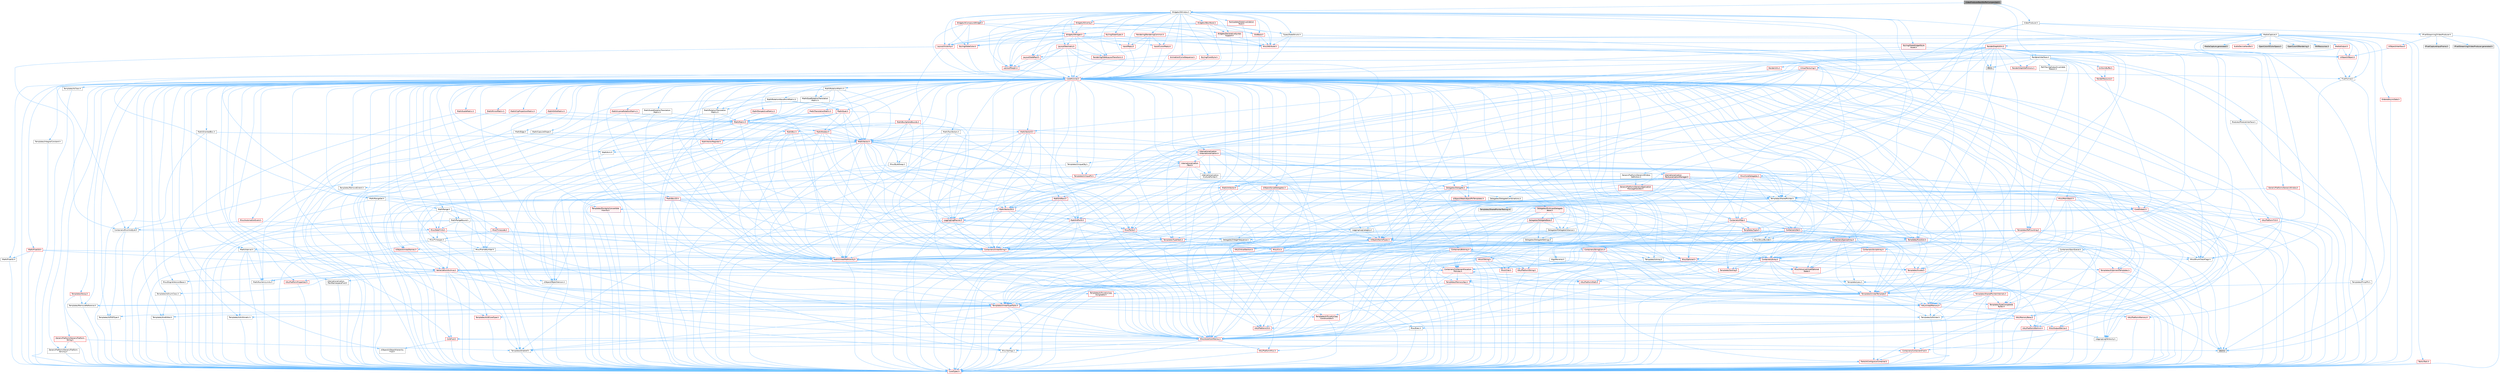 digraph "VideoProducerBackBufferComposited.h"
{
 // INTERACTIVE_SVG=YES
 // LATEX_PDF_SIZE
  bgcolor="transparent";
  edge [fontname=Helvetica,fontsize=10,labelfontname=Helvetica,labelfontsize=10];
  node [fontname=Helvetica,fontsize=10,shape=box,height=0.2,width=0.4];
  Node1 [id="Node000001",label="VideoProducerBackBufferComposited.h",height=0.2,width=0.4,color="gray40", fillcolor="grey60", style="filled", fontcolor="black",tooltip=" "];
  Node1 -> Node2 [id="edge1_Node000001_Node000002",color="steelblue1",style="solid",tooltip=" "];
  Node2 [id="Node000002",label="VideoProducer.h",height=0.2,width=0.4,color="grey40", fillcolor="white", style="filled",URL="$da/d79/VideoProducer_8h.html",tooltip=" "];
  Node2 -> Node3 [id="edge2_Node000002_Node000003",color="steelblue1",style="solid",tooltip=" "];
  Node3 [id="Node000003",label="Delegates/DelegateCombinations.h",height=0.2,width=0.4,color="grey40", fillcolor="white", style="filled",URL="$d3/d23/DelegateCombinations_8h.html",tooltip=" "];
  Node2 -> Node4 [id="edge3_Node000002_Node000004",color="steelblue1",style="solid",tooltip=" "];
  Node4 [id="Node000004",label="IPixelStreaming2VideoProducer.h",height=0.2,width=0.4,color="grey40", fillcolor="white", style="filled",URL="$df/d33/IPixelStreaming2VideoProducer_8h.html",tooltip=" "];
  Node4 -> Node5 [id="edge4_Node000004_Node000005",color="steelblue1",style="solid",tooltip=" "];
  Node5 [id="Node000005",label="CoreTypes.h",height=0.2,width=0.4,color="red", fillcolor="#FFF0F0", style="filled",URL="$dc/dec/CoreTypes_8h.html",tooltip=" "];
  Node4 -> Node19 [id="edge5_Node000004_Node000019",color="steelblue1",style="solid",tooltip=" "];
  Node19 [id="Node000019",label="IPixelCaptureInputFrame.h",height=0.2,width=0.4,color="grey60", fillcolor="#E0E0E0", style="filled",tooltip=" "];
  Node4 -> Node20 [id="edge6_Node000004_Node000020",color="steelblue1",style="solid",tooltip=" "];
  Node20 [id="Node000020",label="UObject/Interface.h",height=0.2,width=0.4,color="red", fillcolor="#FFF0F0", style="filled",URL="$d7/d91/Interface_8h.html",tooltip=" "];
  Node20 -> Node21 [id="edge7_Node000020_Node000021",color="steelblue1",style="solid",tooltip=" "];
  Node21 [id="Node000021",label="UObject/Object.h",height=0.2,width=0.4,color="red", fillcolor="#FFF0F0", style="filled",URL="$db/dbf/Object_8h.html",tooltip=" "];
  Node4 -> Node322 [id="edge8_Node000004_Node000322",color="steelblue1",style="solid",tooltip=" "];
  Node322 [id="Node000322",label="IPixelStreaming2VideoProducer.generated.h",height=0.2,width=0.4,color="grey60", fillcolor="#E0E0E0", style="filled",tooltip=" "];
  Node2 -> Node323 [id="edge9_Node000002_Node000323",color="steelblue1",style="solid",tooltip=" "];
  Node323 [id="Node000323",label="MediaCapture.h",height=0.2,width=0.4,color="grey40", fillcolor="white", style="filled",URL="$d2/d9c/MediaCapture_8h.html",tooltip=" "];
  Node323 -> Node5 [id="edge10_Node000323_Node000005",color="steelblue1",style="solid",tooltip=" "];
  Node323 -> Node21 [id="edge11_Node000323_Node000021",color="steelblue1",style="solid",tooltip=" "];
  Node323 -> Node324 [id="edge12_Node000323_Node000324",color="steelblue1",style="solid",tooltip=" "];
  Node324 [id="Node000324",label="AudioDeviceHandle.h",height=0.2,width=0.4,color="red", fillcolor="#FFF0F0", style="filled",URL="$d5/db6/AudioDeviceHandle_8h.html",tooltip=" "];
  Node323 -> Node406 [id="edge13_Node000323_Node000406",color="steelblue1",style="solid",tooltip=" "];
  Node406 [id="Node000406",label="Containers/SpscQueue.h",height=0.2,width=0.4,color="grey40", fillcolor="white", style="filled",URL="$d7/de1/SpscQueue_8h.html",tooltip=" "];
  Node406 -> Node5 [id="edge14_Node000406_Node000005",color="steelblue1",style="solid",tooltip=" "];
  Node406 -> Node127 [id="edge15_Node000406_Node000127",color="steelblue1",style="solid",tooltip=" "];
  Node127 [id="Node000127",label="Templates/MemoryOps.h",height=0.2,width=0.4,color="red", fillcolor="#FFF0F0", style="filled",URL="$db/dea/MemoryOps_8h.html",tooltip=" "];
  Node127 -> Node5 [id="edge16_Node000127_Node000005",color="steelblue1",style="solid",tooltip=" "];
  Node127 -> Node76 [id="edge17_Node000127_Node000076",color="steelblue1",style="solid",tooltip=" "];
  Node76 [id="Node000076",label="HAL/UnrealMemory.h",height=0.2,width=0.4,color="red", fillcolor="#FFF0F0", style="filled",URL="$d9/d96/UnrealMemory_8h.html",tooltip=" "];
  Node76 -> Node5 [id="edge18_Node000076_Node000005",color="steelblue1",style="solid",tooltip=" "];
  Node76 -> Node80 [id="edge19_Node000076_Node000080",color="steelblue1",style="solid",tooltip=" "];
  Node80 [id="Node000080",label="HAL/MemoryBase.h",height=0.2,width=0.4,color="red", fillcolor="#FFF0F0", style="filled",URL="$d6/d9f/MemoryBase_8h.html",tooltip=" "];
  Node80 -> Node5 [id="edge20_Node000080_Node000005",color="steelblue1",style="solid",tooltip=" "];
  Node80 -> Node54 [id="edge21_Node000080_Node000054",color="steelblue1",style="solid",tooltip=" "];
  Node54 [id="Node000054",label="HAL/PlatformAtomics.h",height=0.2,width=0.4,color="red", fillcolor="#FFF0F0", style="filled",URL="$d3/d36/PlatformAtomics_8h.html",tooltip=" "];
  Node54 -> Node5 [id="edge22_Node000054_Node000005",color="steelblue1",style="solid",tooltip=" "];
  Node80 -> Node37 [id="edge23_Node000080_Node000037",color="steelblue1",style="solid",tooltip=" "];
  Node37 [id="Node000037",label="HAL/PlatformCrt.h",height=0.2,width=0.4,color="red", fillcolor="#FFF0F0", style="filled",URL="$d8/d75/PlatformCrt_8h.html",tooltip=" "];
  Node80 -> Node81 [id="edge24_Node000080_Node000081",color="steelblue1",style="solid",tooltip=" "];
  Node81 [id="Node000081",label="Misc/Exec.h",height=0.2,width=0.4,color="grey40", fillcolor="white", style="filled",URL="$de/ddb/Exec_8h.html",tooltip=" "];
  Node81 -> Node5 [id="edge25_Node000081_Node000005",color="steelblue1",style="solid",tooltip=" "];
  Node81 -> Node24 [id="edge26_Node000081_Node000024",color="steelblue1",style="solid",tooltip=" "];
  Node24 [id="Node000024",label="Misc/AssertionMacros.h",height=0.2,width=0.4,color="red", fillcolor="#FFF0F0", style="filled",URL="$d0/dfa/AssertionMacros_8h.html",tooltip=" "];
  Node24 -> Node5 [id="edge27_Node000024_Node000005",color="steelblue1",style="solid",tooltip=" "];
  Node24 -> Node25 [id="edge28_Node000024_Node000025",color="steelblue1",style="solid",tooltip=" "];
  Node25 [id="Node000025",label="HAL/PlatformMisc.h",height=0.2,width=0.4,color="red", fillcolor="#FFF0F0", style="filled",URL="$d0/df5/PlatformMisc_8h.html",tooltip=" "];
  Node25 -> Node5 [id="edge29_Node000025_Node000005",color="steelblue1",style="solid",tooltip=" "];
  Node24 -> Node61 [id="edge30_Node000024_Node000061",color="steelblue1",style="solid",tooltip=" "];
  Node61 [id="Node000061",label="Templates/EnableIf.h",height=0.2,width=0.4,color="grey40", fillcolor="white", style="filled",URL="$d7/d60/EnableIf_8h.html",tooltip=" "];
  Node61 -> Node5 [id="edge31_Node000061_Node000005",color="steelblue1",style="solid",tooltip=" "];
  Node24 -> Node67 [id="edge32_Node000024_Node000067",color="steelblue1",style="solid",tooltip=" "];
  Node67 [id="Node000067",label="Misc/VarArgs.h",height=0.2,width=0.4,color="grey40", fillcolor="white", style="filled",URL="$d5/d6f/VarArgs_8h.html",tooltip=" "];
  Node67 -> Node5 [id="edge33_Node000067_Node000005",color="steelblue1",style="solid",tooltip=" "];
  Node24 -> Node74 [id="edge34_Node000024_Node000074",color="steelblue1",style="solid",tooltip=" "];
  Node74 [id="Node000074",label="atomic",height=0.2,width=0.4,color="grey60", fillcolor="#E0E0E0", style="filled",tooltip=" "];
  Node80 -> Node82 [id="edge35_Node000080_Node000082",color="steelblue1",style="solid",tooltip=" "];
  Node82 [id="Node000082",label="Misc/OutputDevice.h",height=0.2,width=0.4,color="red", fillcolor="#FFF0F0", style="filled",URL="$d7/d32/OutputDevice_8h.html",tooltip=" "];
  Node82 -> Node32 [id="edge36_Node000082_Node000032",color="steelblue1",style="solid",tooltip=" "];
  Node32 [id="Node000032",label="CoreFwd.h",height=0.2,width=0.4,color="red", fillcolor="#FFF0F0", style="filled",URL="$d1/d1e/CoreFwd_8h.html",tooltip=" "];
  Node32 -> Node5 [id="edge37_Node000032_Node000005",color="steelblue1",style="solid",tooltip=" "];
  Node32 -> Node33 [id="edge38_Node000032_Node000033",color="steelblue1",style="solid",tooltip=" "];
  Node33 [id="Node000033",label="Containers/ContainersFwd.h",height=0.2,width=0.4,color="red", fillcolor="#FFF0F0", style="filled",URL="$d4/d0a/ContainersFwd_8h.html",tooltip=" "];
  Node33 -> Node5 [id="edge39_Node000033_Node000005",color="steelblue1",style="solid",tooltip=" "];
  Node33 -> Node30 [id="edge40_Node000033_Node000030",color="steelblue1",style="solid",tooltip=" "];
  Node30 [id="Node000030",label="Traits/IsContiguousContainer.h",height=0.2,width=0.4,color="red", fillcolor="#FFF0F0", style="filled",URL="$d5/d3c/IsContiguousContainer_8h.html",tooltip=" "];
  Node30 -> Node5 [id="edge41_Node000030_Node000005",color="steelblue1",style="solid",tooltip=" "];
  Node32 -> Node35 [id="edge42_Node000032_Node000035",color="steelblue1",style="solid",tooltip=" "];
  Node35 [id="Node000035",label="UObject/UObjectHierarchy\lFwd.h",height=0.2,width=0.4,color="grey40", fillcolor="white", style="filled",URL="$d3/d13/UObjectHierarchyFwd_8h.html",tooltip=" "];
  Node82 -> Node5 [id="edge43_Node000082_Node000005",color="steelblue1",style="solid",tooltip=" "];
  Node82 -> Node83 [id="edge44_Node000082_Node000083",color="steelblue1",style="solid",tooltip=" "];
  Node83 [id="Node000083",label="Logging/LogVerbosity.h",height=0.2,width=0.4,color="grey40", fillcolor="white", style="filled",URL="$d2/d8f/LogVerbosity_8h.html",tooltip=" "];
  Node83 -> Node5 [id="edge45_Node000083_Node000005",color="steelblue1",style="solid",tooltip=" "];
  Node82 -> Node67 [id="edge46_Node000082_Node000067",color="steelblue1",style="solid",tooltip=" "];
  Node76 -> Node93 [id="edge47_Node000076_Node000093",color="steelblue1",style="solid",tooltip=" "];
  Node93 [id="Node000093",label="HAL/PlatformMemory.h",height=0.2,width=0.4,color="red", fillcolor="#FFF0F0", style="filled",URL="$de/d68/PlatformMemory_8h.html",tooltip=" "];
  Node93 -> Node5 [id="edge48_Node000093_Node000005",color="steelblue1",style="solid",tooltip=" "];
  Node76 -> Node96 [id="edge49_Node000076_Node000096",color="steelblue1",style="solid",tooltip=" "];
  Node96 [id="Node000096",label="Templates/IsPointer.h",height=0.2,width=0.4,color="grey40", fillcolor="white", style="filled",URL="$d7/d05/IsPointer_8h.html",tooltip=" "];
  Node96 -> Node5 [id="edge50_Node000096_Node000005",color="steelblue1",style="solid",tooltip=" "];
  Node127 -> Node91 [id="edge51_Node000127_Node000091",color="steelblue1",style="solid",tooltip=" "];
  Node91 [id="Node000091",label="Templates/IsTriviallyCopy\lAssignable.h",height=0.2,width=0.4,color="red", fillcolor="#FFF0F0", style="filled",URL="$d2/df2/IsTriviallyCopyAssignable_8h.html",tooltip=" "];
  Node91 -> Node5 [id="edge52_Node000091_Node000005",color="steelblue1",style="solid",tooltip=" "];
  Node127 -> Node90 [id="edge53_Node000127_Node000090",color="steelblue1",style="solid",tooltip=" "];
  Node90 [id="Node000090",label="Templates/IsTriviallyCopy\lConstructible.h",height=0.2,width=0.4,color="red", fillcolor="#FFF0F0", style="filled",URL="$d3/d78/IsTriviallyCopyConstructible_8h.html",tooltip=" "];
  Node90 -> Node5 [id="edge54_Node000090_Node000005",color="steelblue1",style="solid",tooltip=" "];
  Node127 -> Node97 [id="edge55_Node000127_Node000097",color="steelblue1",style="solid",tooltip=" "];
  Node97 [id="Node000097",label="Templates/UnrealTypeTraits.h",height=0.2,width=0.4,color="red", fillcolor="#FFF0F0", style="filled",URL="$d2/d2d/UnrealTypeTraits_8h.html",tooltip=" "];
  Node97 -> Node5 [id="edge56_Node000097_Node000005",color="steelblue1",style="solid",tooltip=" "];
  Node97 -> Node96 [id="edge57_Node000097_Node000096",color="steelblue1",style="solid",tooltip=" "];
  Node97 -> Node24 [id="edge58_Node000097_Node000024",color="steelblue1",style="solid",tooltip=" "];
  Node97 -> Node89 [id="edge59_Node000097_Node000089",color="steelblue1",style="solid",tooltip=" "];
  Node89 [id="Node000089",label="Templates/AndOrNot.h",height=0.2,width=0.4,color="grey40", fillcolor="white", style="filled",URL="$db/d0a/AndOrNot_8h.html",tooltip=" "];
  Node89 -> Node5 [id="edge60_Node000089_Node000005",color="steelblue1",style="solid",tooltip=" "];
  Node97 -> Node61 [id="edge61_Node000097_Node000061",color="steelblue1",style="solid",tooltip=" "];
  Node97 -> Node98 [id="edge62_Node000097_Node000098",color="steelblue1",style="solid",tooltip=" "];
  Node98 [id="Node000098",label="Templates/IsArithmetic.h",height=0.2,width=0.4,color="grey40", fillcolor="white", style="filled",URL="$d2/d5d/IsArithmetic_8h.html",tooltip=" "];
  Node98 -> Node5 [id="edge63_Node000098_Node000005",color="steelblue1",style="solid",tooltip=" "];
  Node97 -> Node100 [id="edge64_Node000097_Node000100",color="steelblue1",style="solid",tooltip=" "];
  Node100 [id="Node000100",label="Templates/IsPODType.h",height=0.2,width=0.4,color="grey40", fillcolor="white", style="filled",URL="$d7/db1/IsPODType_8h.html",tooltip=" "];
  Node100 -> Node5 [id="edge65_Node000100_Node000005",color="steelblue1",style="solid",tooltip=" "];
  Node97 -> Node101 [id="edge66_Node000097_Node000101",color="steelblue1",style="solid",tooltip=" "];
  Node101 [id="Node000101",label="Templates/IsUECoreType.h",height=0.2,width=0.4,color="red", fillcolor="#FFF0F0", style="filled",URL="$d1/db8/IsUECoreType_8h.html",tooltip=" "];
  Node101 -> Node5 [id="edge67_Node000101_Node000005",color="steelblue1",style="solid",tooltip=" "];
  Node97 -> Node90 [id="edge68_Node000097_Node000090",color="steelblue1",style="solid",tooltip=" "];
  Node406 -> Node106 [id="edge69_Node000406_Node000106",color="steelblue1",style="solid",tooltip=" "];
  Node106 [id="Node000106",label="Templates/TypeCompatible\lBytes.h",height=0.2,width=0.4,color="red", fillcolor="#FFF0F0", style="filled",URL="$df/d0a/TypeCompatibleBytes_8h.html",tooltip=" "];
  Node106 -> Node5 [id="edge70_Node000106_Node000005",color="steelblue1",style="solid",tooltip=" "];
  Node406 -> Node102 [id="edge71_Node000406_Node000102",color="steelblue1",style="solid",tooltip=" "];
  Node102 [id="Node000102",label="Templates/UnrealTemplate.h",height=0.2,width=0.4,color="red", fillcolor="#FFF0F0", style="filled",URL="$d4/d24/UnrealTemplate_8h.html",tooltip=" "];
  Node102 -> Node5 [id="edge72_Node000102_Node000005",color="steelblue1",style="solid",tooltip=" "];
  Node102 -> Node96 [id="edge73_Node000102_Node000096",color="steelblue1",style="solid",tooltip=" "];
  Node102 -> Node76 [id="edge74_Node000102_Node000076",color="steelblue1",style="solid",tooltip=" "];
  Node102 -> Node97 [id="edge75_Node000102_Node000097",color="steelblue1",style="solid",tooltip=" "];
  Node102 -> Node105 [id="edge76_Node000102_Node000105",color="steelblue1",style="solid",tooltip=" "];
  Node105 [id="Node000105",label="Templates/RemoveReference.h",height=0.2,width=0.4,color="grey40", fillcolor="white", style="filled",URL="$da/dbe/RemoveReference_8h.html",tooltip=" "];
  Node105 -> Node5 [id="edge77_Node000105_Node000005",color="steelblue1",style="solid",tooltip=" "];
  Node102 -> Node106 [id="edge78_Node000102_Node000106",color="steelblue1",style="solid",tooltip=" "];
  Node102 -> Node30 [id="edge79_Node000102_Node000030",color="steelblue1",style="solid",tooltip=" "];
  Node406 -> Node205 [id="edge80_Node000406_Node000205",color="steelblue1",style="solid",tooltip=" "];
  Node205 [id="Node000205",label="Misc/Optional.h",height=0.2,width=0.4,color="red", fillcolor="#FFF0F0", style="filled",URL="$d2/dae/Optional_8h.html",tooltip=" "];
  Node205 -> Node5 [id="edge81_Node000205_Node000005",color="steelblue1",style="solid",tooltip=" "];
  Node205 -> Node24 [id="edge82_Node000205_Node000024",color="steelblue1",style="solid",tooltip=" "];
  Node205 -> Node129 [id="edge83_Node000205_Node000129",color="steelblue1",style="solid",tooltip=" "];
  Node129 [id="Node000129",label="Misc/IntrusiveUnsetOptional\lState.h",height=0.2,width=0.4,color="red", fillcolor="#FFF0F0", style="filled",URL="$d2/d0a/IntrusiveUnsetOptionalState_8h.html",tooltip=" "];
  Node205 -> Node127 [id="edge84_Node000205_Node000127",color="steelblue1",style="solid",tooltip=" "];
  Node205 -> Node102 [id="edge85_Node000205_Node000102",color="steelblue1",style="solid",tooltip=" "];
  Node205 -> Node135 [id="edge86_Node000205_Node000135",color="steelblue1",style="solid",tooltip=" "];
  Node135 [id="Node000135",label="Serialization/Archive.h",height=0.2,width=0.4,color="red", fillcolor="#FFF0F0", style="filled",URL="$d7/d3b/Archive_8h.html",tooltip=" "];
  Node135 -> Node32 [id="edge87_Node000135_Node000032",color="steelblue1",style="solid",tooltip=" "];
  Node135 -> Node5 [id="edge88_Node000135_Node000005",color="steelblue1",style="solid",tooltip=" "];
  Node135 -> Node136 [id="edge89_Node000135_Node000136",color="steelblue1",style="solid",tooltip=" "];
  Node136 [id="Node000136",label="HAL/PlatformProperties.h",height=0.2,width=0.4,color="red", fillcolor="#FFF0F0", style="filled",URL="$d9/db0/PlatformProperties_8h.html",tooltip=" "];
  Node136 -> Node5 [id="edge90_Node000136_Node000005",color="steelblue1",style="solid",tooltip=" "];
  Node135 -> Node139 [id="edge91_Node000135_Node000139",color="steelblue1",style="solid",tooltip=" "];
  Node139 [id="Node000139",label="Internationalization\l/TextNamespaceFwd.h",height=0.2,width=0.4,color="grey40", fillcolor="white", style="filled",URL="$d8/d97/TextNamespaceFwd_8h.html",tooltip=" "];
  Node139 -> Node5 [id="edge92_Node000139_Node000005",color="steelblue1",style="solid",tooltip=" "];
  Node135 -> Node24 [id="edge93_Node000135_Node000024",color="steelblue1",style="solid",tooltip=" "];
  Node135 -> Node140 [id="edge94_Node000135_Node000140",color="steelblue1",style="solid",tooltip=" "];
  Node140 [id="Node000140",label="Misc/EngineVersionBase.h",height=0.2,width=0.4,color="grey40", fillcolor="white", style="filled",URL="$d5/d2b/EngineVersionBase_8h.html",tooltip=" "];
  Node140 -> Node5 [id="edge95_Node000140_Node000005",color="steelblue1",style="solid",tooltip=" "];
  Node135 -> Node67 [id="edge96_Node000135_Node000067",color="steelblue1",style="solid",tooltip=" "];
  Node135 -> Node61 [id="edge97_Node000135_Node000061",color="steelblue1",style="solid",tooltip=" "];
  Node135 -> Node143 [id="edge98_Node000135_Node000143",color="steelblue1",style="solid",tooltip=" "];
  Node143 [id="Node000143",label="Templates/IsEnumClass.h",height=0.2,width=0.4,color="grey40", fillcolor="white", style="filled",URL="$d7/d15/IsEnumClass_8h.html",tooltip=" "];
  Node143 -> Node5 [id="edge99_Node000143_Node000005",color="steelblue1",style="solid",tooltip=" "];
  Node143 -> Node89 [id="edge100_Node000143_Node000089",color="steelblue1",style="solid",tooltip=" "];
  Node135 -> Node102 [id="edge101_Node000135_Node000102",color="steelblue1",style="solid",tooltip=" "];
  Node135 -> Node144 [id="edge102_Node000135_Node000144",color="steelblue1",style="solid",tooltip=" "];
  Node144 [id="Node000144",label="UObject/ObjectVersion.h",height=0.2,width=0.4,color="grey40", fillcolor="white", style="filled",URL="$da/d63/ObjectVersion_8h.html",tooltip=" "];
  Node144 -> Node5 [id="edge103_Node000144_Node000005",color="steelblue1",style="solid",tooltip=" "];
  Node406 -> Node74 [id="edge104_Node000406_Node000074",color="steelblue1",style="solid",tooltip=" "];
  Node323 -> Node112 [id="edge105_Node000323_Node000112",color="steelblue1",style="solid",tooltip=" "];
  Node112 [id="Node000112",label="HAL/CriticalSection.h",height=0.2,width=0.4,color="red", fillcolor="#FFF0F0", style="filled",URL="$d6/d90/CriticalSection_8h.html",tooltip=" "];
  Node323 -> Node407 [id="edge106_Node000323_Node000407",color="steelblue1",style="solid",tooltip=" "];
  Node407 [id="Node000407",label="MediaOutput.h",height=0.2,width=0.4,color="red", fillcolor="#FFF0F0", style="filled",URL="$df/df1/MediaOutput_8h.html",tooltip=" "];
  Node407 -> Node330 [id="edge107_Node000407_Node000330",color="steelblue1",style="solid",tooltip=" "];
  Node330 [id="Node000330",label="CoreMinimal.h",height=0.2,width=0.4,color="red", fillcolor="#FFF0F0", style="filled",URL="$d7/d67/CoreMinimal_8h.html",tooltip=" "];
  Node330 -> Node5 [id="edge108_Node000330_Node000005",color="steelblue1",style="solid",tooltip=" "];
  Node330 -> Node32 [id="edge109_Node000330_Node000032",color="steelblue1",style="solid",tooltip=" "];
  Node330 -> Node35 [id="edge110_Node000330_Node000035",color="steelblue1",style="solid",tooltip=" "];
  Node330 -> Node33 [id="edge111_Node000330_Node000033",color="steelblue1",style="solid",tooltip=" "];
  Node330 -> Node67 [id="edge112_Node000330_Node000067",color="steelblue1",style="solid",tooltip=" "];
  Node330 -> Node83 [id="edge113_Node000330_Node000083",color="steelblue1",style="solid",tooltip=" "];
  Node330 -> Node82 [id="edge114_Node000330_Node000082",color="steelblue1",style="solid",tooltip=" "];
  Node330 -> Node37 [id="edge115_Node000330_Node000037",color="steelblue1",style="solid",tooltip=" "];
  Node330 -> Node25 [id="edge116_Node000330_Node000025",color="steelblue1",style="solid",tooltip=" "];
  Node330 -> Node24 [id="edge117_Node000330_Node000024",color="steelblue1",style="solid",tooltip=" "];
  Node330 -> Node96 [id="edge118_Node000330_Node000096",color="steelblue1",style="solid",tooltip=" "];
  Node330 -> Node93 [id="edge119_Node000330_Node000093",color="steelblue1",style="solid",tooltip=" "];
  Node330 -> Node54 [id="edge120_Node000330_Node000054",color="steelblue1",style="solid",tooltip=" "];
  Node330 -> Node81 [id="edge121_Node000330_Node000081",color="steelblue1",style="solid",tooltip=" "];
  Node330 -> Node80 [id="edge122_Node000330_Node000080",color="steelblue1",style="solid",tooltip=" "];
  Node330 -> Node76 [id="edge123_Node000330_Node000076",color="steelblue1",style="solid",tooltip=" "];
  Node330 -> Node98 [id="edge124_Node000330_Node000098",color="steelblue1",style="solid",tooltip=" "];
  Node330 -> Node89 [id="edge125_Node000330_Node000089",color="steelblue1",style="solid",tooltip=" "];
  Node330 -> Node100 [id="edge126_Node000330_Node000100",color="steelblue1",style="solid",tooltip=" "];
  Node330 -> Node101 [id="edge127_Node000330_Node000101",color="steelblue1",style="solid",tooltip=" "];
  Node330 -> Node90 [id="edge128_Node000330_Node000090",color="steelblue1",style="solid",tooltip=" "];
  Node330 -> Node97 [id="edge129_Node000330_Node000097",color="steelblue1",style="solid",tooltip=" "];
  Node330 -> Node61 [id="edge130_Node000330_Node000061",color="steelblue1",style="solid",tooltip=" "];
  Node330 -> Node105 [id="edge131_Node000330_Node000105",color="steelblue1",style="solid",tooltip=" "];
  Node330 -> Node331 [id="edge132_Node000330_Node000331",color="steelblue1",style="solid",tooltip=" "];
  Node331 [id="Node000331",label="Templates/IntegralConstant.h",height=0.2,width=0.4,color="grey40", fillcolor="white", style="filled",URL="$db/d1b/IntegralConstant_8h.html",tooltip=" "];
  Node331 -> Node5 [id="edge133_Node000331_Node000005",color="steelblue1",style="solid",tooltip=" "];
  Node330 -> Node332 [id="edge134_Node000330_Node000332",color="steelblue1",style="solid",tooltip=" "];
  Node332 [id="Node000332",label="Templates/IsClass.h",height=0.2,width=0.4,color="grey40", fillcolor="white", style="filled",URL="$db/dcb/IsClass_8h.html",tooltip=" "];
  Node332 -> Node5 [id="edge135_Node000332_Node000005",color="steelblue1",style="solid",tooltip=" "];
  Node330 -> Node106 [id="edge136_Node000330_Node000106",color="steelblue1",style="solid",tooltip=" "];
  Node330 -> Node30 [id="edge137_Node000330_Node000030",color="steelblue1",style="solid",tooltip=" "];
  Node330 -> Node102 [id="edge138_Node000330_Node000102",color="steelblue1",style="solid",tooltip=" "];
  Node330 -> Node47 [id="edge139_Node000330_Node000047",color="steelblue1",style="solid",tooltip=" "];
  Node47 [id="Node000047",label="Math/NumericLimits.h",height=0.2,width=0.4,color="grey40", fillcolor="white", style="filled",URL="$df/d1b/NumericLimits_8h.html",tooltip=" "];
  Node47 -> Node5 [id="edge140_Node000047_Node000005",color="steelblue1",style="solid",tooltip=" "];
  Node330 -> Node118 [id="edge141_Node000330_Node000118",color="steelblue1",style="solid",tooltip=" "];
  Node118 [id="Node000118",label="HAL/PlatformMath.h",height=0.2,width=0.4,color="red", fillcolor="#FFF0F0", style="filled",URL="$dc/d53/PlatformMath_8h.html",tooltip=" "];
  Node118 -> Node5 [id="edge142_Node000118_Node000005",color="steelblue1",style="solid",tooltip=" "];
  Node330 -> Node91 [id="edge143_Node000330_Node000091",color="steelblue1",style="solid",tooltip=" "];
  Node330 -> Node127 [id="edge144_Node000330_Node000127",color="steelblue1",style="solid",tooltip=" "];
  Node330 -> Node116 [id="edge145_Node000330_Node000116",color="steelblue1",style="solid",tooltip=" "];
  Node116 [id="Node000116",label="Containers/ContainerAllocation\lPolicies.h",height=0.2,width=0.4,color="red", fillcolor="#FFF0F0", style="filled",URL="$d7/dff/ContainerAllocationPolicies_8h.html",tooltip=" "];
  Node116 -> Node5 [id="edge146_Node000116_Node000005",color="steelblue1",style="solid",tooltip=" "];
  Node116 -> Node116 [id="edge147_Node000116_Node000116",color="steelblue1",style="solid",tooltip=" "];
  Node116 -> Node118 [id="edge148_Node000116_Node000118",color="steelblue1",style="solid",tooltip=" "];
  Node116 -> Node76 [id="edge149_Node000116_Node000076",color="steelblue1",style="solid",tooltip=" "];
  Node116 -> Node47 [id="edge150_Node000116_Node000047",color="steelblue1",style="solid",tooltip=" "];
  Node116 -> Node24 [id="edge151_Node000116_Node000024",color="steelblue1",style="solid",tooltip=" "];
  Node116 -> Node127 [id="edge152_Node000116_Node000127",color="steelblue1",style="solid",tooltip=" "];
  Node116 -> Node106 [id="edge153_Node000116_Node000106",color="steelblue1",style="solid",tooltip=" "];
  Node330 -> Node143 [id="edge154_Node000330_Node000143",color="steelblue1",style="solid",tooltip=" "];
  Node330 -> Node136 [id="edge155_Node000330_Node000136",color="steelblue1",style="solid",tooltip=" "];
  Node330 -> Node140 [id="edge156_Node000330_Node000140",color="steelblue1",style="solid",tooltip=" "];
  Node330 -> Node139 [id="edge157_Node000330_Node000139",color="steelblue1",style="solid",tooltip=" "];
  Node330 -> Node135 [id="edge158_Node000330_Node000135",color="steelblue1",style="solid",tooltip=" "];
  Node330 -> Node166 [id="edge159_Node000330_Node000166",color="steelblue1",style="solid",tooltip=" "];
  Node166 [id="Node000166",label="Templates/Less.h",height=0.2,width=0.4,color="grey40", fillcolor="white", style="filled",URL="$de/dc8/Less_8h.html",tooltip=" "];
  Node166 -> Node5 [id="edge160_Node000166_Node000005",color="steelblue1",style="solid",tooltip=" "];
  Node166 -> Node102 [id="edge161_Node000166_Node000102",color="steelblue1",style="solid",tooltip=" "];
  Node330 -> Node174 [id="edge162_Node000330_Node000174",color="steelblue1",style="solid",tooltip=" "];
  Node174 [id="Node000174",label="Templates/Sorting.h",height=0.2,width=0.4,color="red", fillcolor="#FFF0F0", style="filled",URL="$d3/d9e/Sorting_8h.html",tooltip=" "];
  Node174 -> Node5 [id="edge163_Node000174_Node000005",color="steelblue1",style="solid",tooltip=" "];
  Node174 -> Node118 [id="edge164_Node000174_Node000118",color="steelblue1",style="solid",tooltip=" "];
  Node174 -> Node166 [id="edge165_Node000174_Node000166",color="steelblue1",style="solid",tooltip=" "];
  Node330 -> Node153 [id="edge166_Node000330_Node000153",color="steelblue1",style="solid",tooltip=" "];
  Node153 [id="Node000153",label="Misc/Char.h",height=0.2,width=0.4,color="red", fillcolor="#FFF0F0", style="filled",URL="$d0/d58/Char_8h.html",tooltip=" "];
  Node153 -> Node5 [id="edge167_Node000153_Node000005",color="steelblue1",style="solid",tooltip=" "];
  Node330 -> Node333 [id="edge168_Node000330_Node000333",color="steelblue1",style="solid",tooltip=" "];
  Node333 [id="Node000333",label="GenericPlatform/GenericPlatform\lStricmp.h",height=0.2,width=0.4,color="grey40", fillcolor="white", style="filled",URL="$d2/d86/GenericPlatformStricmp_8h.html",tooltip=" "];
  Node333 -> Node5 [id="edge169_Node000333_Node000005",color="steelblue1",style="solid",tooltip=" "];
  Node330 -> Node334 [id="edge170_Node000330_Node000334",color="steelblue1",style="solid",tooltip=" "];
  Node334 [id="Node000334",label="GenericPlatform/GenericPlatform\lString.h",height=0.2,width=0.4,color="red", fillcolor="#FFF0F0", style="filled",URL="$dd/d20/GenericPlatformString_8h.html",tooltip=" "];
  Node334 -> Node5 [id="edge171_Node000334_Node000005",color="steelblue1",style="solid",tooltip=" "];
  Node334 -> Node333 [id="edge172_Node000334_Node000333",color="steelblue1",style="solid",tooltip=" "];
  Node334 -> Node61 [id="edge173_Node000334_Node000061",color="steelblue1",style="solid",tooltip=" "];
  Node330 -> Node78 [id="edge174_Node000330_Node000078",color="steelblue1",style="solid",tooltip=" "];
  Node78 [id="Node000078",label="HAL/PlatformString.h",height=0.2,width=0.4,color="red", fillcolor="#FFF0F0", style="filled",URL="$db/db5/PlatformString_8h.html",tooltip=" "];
  Node78 -> Node5 [id="edge175_Node000078_Node000005",color="steelblue1",style="solid",tooltip=" "];
  Node330 -> Node152 [id="edge176_Node000330_Node000152",color="steelblue1",style="solid",tooltip=" "];
  Node152 [id="Node000152",label="Misc/CString.h",height=0.2,width=0.4,color="red", fillcolor="#FFF0F0", style="filled",URL="$d2/d49/CString_8h.html",tooltip=" "];
  Node152 -> Node5 [id="edge177_Node000152_Node000005",color="steelblue1",style="solid",tooltip=" "];
  Node152 -> Node37 [id="edge178_Node000152_Node000037",color="steelblue1",style="solid",tooltip=" "];
  Node152 -> Node78 [id="edge179_Node000152_Node000078",color="steelblue1",style="solid",tooltip=" "];
  Node152 -> Node24 [id="edge180_Node000152_Node000024",color="steelblue1",style="solid",tooltip=" "];
  Node152 -> Node153 [id="edge181_Node000152_Node000153",color="steelblue1",style="solid",tooltip=" "];
  Node152 -> Node67 [id="edge182_Node000152_Node000067",color="steelblue1",style="solid",tooltip=" "];
  Node330 -> Node151 [id="edge183_Node000330_Node000151",color="steelblue1",style="solid",tooltip=" "];
  Node151 [id="Node000151",label="Misc/Crc.h",height=0.2,width=0.4,color="red", fillcolor="#FFF0F0", style="filled",URL="$d4/dd2/Crc_8h.html",tooltip=" "];
  Node151 -> Node5 [id="edge184_Node000151_Node000005",color="steelblue1",style="solid",tooltip=" "];
  Node151 -> Node78 [id="edge185_Node000151_Node000078",color="steelblue1",style="solid",tooltip=" "];
  Node151 -> Node24 [id="edge186_Node000151_Node000024",color="steelblue1",style="solid",tooltip=" "];
  Node151 -> Node152 [id="edge187_Node000151_Node000152",color="steelblue1",style="solid",tooltip=" "];
  Node151 -> Node153 [id="edge188_Node000151_Node000153",color="steelblue1",style="solid",tooltip=" "];
  Node151 -> Node97 [id="edge189_Node000151_Node000097",color="steelblue1",style="solid",tooltip=" "];
  Node330 -> Node177 [id="edge190_Node000330_Node000177",color="steelblue1",style="solid",tooltip=" "];
  Node177 [id="Node000177",label="Math/UnrealMathUtility.h",height=0.2,width=0.4,color="red", fillcolor="#FFF0F0", style="filled",URL="$db/db8/UnrealMathUtility_8h.html",tooltip=" "];
  Node177 -> Node5 [id="edge191_Node000177_Node000005",color="steelblue1",style="solid",tooltip=" "];
  Node177 -> Node24 [id="edge192_Node000177_Node000024",color="steelblue1",style="solid",tooltip=" "];
  Node177 -> Node118 [id="edge193_Node000177_Node000118",color="steelblue1",style="solid",tooltip=" "];
  Node330 -> Node108 [id="edge194_Node000330_Node000108",color="steelblue1",style="solid",tooltip=" "];
  Node108 [id="Node000108",label="Containers/UnrealString.h",height=0.2,width=0.4,color="red", fillcolor="#FFF0F0", style="filled",URL="$d5/dba/UnrealString_8h.html",tooltip=" "];
  Node330 -> Node128 [id="edge195_Node000330_Node000128",color="steelblue1",style="solid",tooltip=" "];
  Node128 [id="Node000128",label="Containers/Array.h",height=0.2,width=0.4,color="red", fillcolor="#FFF0F0", style="filled",URL="$df/dd0/Array_8h.html",tooltip=" "];
  Node128 -> Node5 [id="edge196_Node000128_Node000005",color="steelblue1",style="solid",tooltip=" "];
  Node128 -> Node24 [id="edge197_Node000128_Node000024",color="steelblue1",style="solid",tooltip=" "];
  Node128 -> Node129 [id="edge198_Node000128_Node000129",color="steelblue1",style="solid",tooltip=" "];
  Node128 -> Node76 [id="edge199_Node000128_Node000076",color="steelblue1",style="solid",tooltip=" "];
  Node128 -> Node97 [id="edge200_Node000128_Node000097",color="steelblue1",style="solid",tooltip=" "];
  Node128 -> Node102 [id="edge201_Node000128_Node000102",color="steelblue1",style="solid",tooltip=" "];
  Node128 -> Node116 [id="edge202_Node000128_Node000116",color="steelblue1",style="solid",tooltip=" "];
  Node128 -> Node135 [id="edge203_Node000128_Node000135",color="steelblue1",style="solid",tooltip=" "];
  Node128 -> Node161 [id="edge204_Node000128_Node000161",color="steelblue1",style="solid",tooltip=" "];
  Node161 [id="Node000161",label="Templates/Invoke.h",height=0.2,width=0.4,color="red", fillcolor="#FFF0F0", style="filled",URL="$d7/deb/Invoke_8h.html",tooltip=" "];
  Node161 -> Node5 [id="edge205_Node000161_Node000005",color="steelblue1",style="solid",tooltip=" "];
  Node161 -> Node102 [id="edge206_Node000161_Node000102",color="steelblue1",style="solid",tooltip=" "];
  Node128 -> Node166 [id="edge207_Node000128_Node000166",color="steelblue1",style="solid",tooltip=" "];
  Node128 -> Node174 [id="edge208_Node000128_Node000174",color="steelblue1",style="solid",tooltip=" "];
  Node128 -> Node178 [id="edge209_Node000128_Node000178",color="steelblue1",style="solid",tooltip=" "];
  Node178 [id="Node000178",label="Templates/AlignmentTemplates.h",height=0.2,width=0.4,color="red", fillcolor="#FFF0F0", style="filled",URL="$dd/d32/AlignmentTemplates_8h.html",tooltip=" "];
  Node178 -> Node5 [id="edge210_Node000178_Node000005",color="steelblue1",style="solid",tooltip=" "];
  Node178 -> Node96 [id="edge211_Node000178_Node000096",color="steelblue1",style="solid",tooltip=" "];
  Node330 -> Node335 [id="edge212_Node000330_Node000335",color="steelblue1",style="solid",tooltip=" "];
  Node335 [id="Node000335",label="Misc/FrameNumber.h",height=0.2,width=0.4,color="grey40", fillcolor="white", style="filled",URL="$dd/dbd/FrameNumber_8h.html",tooltip=" "];
  Node335 -> Node5 [id="edge213_Node000335_Node000005",color="steelblue1",style="solid",tooltip=" "];
  Node335 -> Node47 [id="edge214_Node000335_Node000047",color="steelblue1",style="solid",tooltip=" "];
  Node335 -> Node177 [id="edge215_Node000335_Node000177",color="steelblue1",style="solid",tooltip=" "];
  Node335 -> Node61 [id="edge216_Node000335_Node000061",color="steelblue1",style="solid",tooltip=" "];
  Node335 -> Node97 [id="edge217_Node000335_Node000097",color="steelblue1",style="solid",tooltip=" "];
  Node330 -> Node336 [id="edge218_Node000330_Node000336",color="steelblue1",style="solid",tooltip=" "];
  Node336 [id="Node000336",label="Misc/Timespan.h",height=0.2,width=0.4,color="grey40", fillcolor="white", style="filled",URL="$da/dd9/Timespan_8h.html",tooltip=" "];
  Node336 -> Node5 [id="edge219_Node000336_Node000005",color="steelblue1",style="solid",tooltip=" "];
  Node336 -> Node337 [id="edge220_Node000336_Node000337",color="steelblue1",style="solid",tooltip=" "];
  Node337 [id="Node000337",label="Math/Interval.h",height=0.2,width=0.4,color="grey40", fillcolor="white", style="filled",URL="$d1/d55/Interval_8h.html",tooltip=" "];
  Node337 -> Node5 [id="edge221_Node000337_Node000005",color="steelblue1",style="solid",tooltip=" "];
  Node337 -> Node98 [id="edge222_Node000337_Node000098",color="steelblue1",style="solid",tooltip=" "];
  Node337 -> Node97 [id="edge223_Node000337_Node000097",color="steelblue1",style="solid",tooltip=" "];
  Node337 -> Node47 [id="edge224_Node000337_Node000047",color="steelblue1",style="solid",tooltip=" "];
  Node337 -> Node177 [id="edge225_Node000337_Node000177",color="steelblue1",style="solid",tooltip=" "];
  Node336 -> Node177 [id="edge226_Node000336_Node000177",color="steelblue1",style="solid",tooltip=" "];
  Node336 -> Node24 [id="edge227_Node000336_Node000024",color="steelblue1",style="solid",tooltip=" "];
  Node330 -> Node115 [id="edge228_Node000330_Node000115",color="steelblue1",style="solid",tooltip=" "];
  Node115 [id="Node000115",label="Containers/StringConv.h",height=0.2,width=0.4,color="red", fillcolor="#FFF0F0", style="filled",URL="$d3/ddf/StringConv_8h.html",tooltip=" "];
  Node115 -> Node5 [id="edge229_Node000115_Node000005",color="steelblue1",style="solid",tooltip=" "];
  Node115 -> Node24 [id="edge230_Node000115_Node000024",color="steelblue1",style="solid",tooltip=" "];
  Node115 -> Node116 [id="edge231_Node000115_Node000116",color="steelblue1",style="solid",tooltip=" "];
  Node115 -> Node128 [id="edge232_Node000115_Node000128",color="steelblue1",style="solid",tooltip=" "];
  Node115 -> Node152 [id="edge233_Node000115_Node000152",color="steelblue1",style="solid",tooltip=" "];
  Node115 -> Node179 [id="edge234_Node000115_Node000179",color="steelblue1",style="solid",tooltip=" "];
  Node179 [id="Node000179",label="Templates/IsArray.h",height=0.2,width=0.4,color="grey40", fillcolor="white", style="filled",URL="$d8/d8d/IsArray_8h.html",tooltip=" "];
  Node179 -> Node5 [id="edge235_Node000179_Node000005",color="steelblue1",style="solid",tooltip=" "];
  Node115 -> Node102 [id="edge236_Node000115_Node000102",color="steelblue1",style="solid",tooltip=" "];
  Node115 -> Node97 [id="edge237_Node000115_Node000097",color="steelblue1",style="solid",tooltip=" "];
  Node115 -> Node30 [id="edge238_Node000115_Node000030",color="steelblue1",style="solid",tooltip=" "];
  Node330 -> Node180 [id="edge239_Node000330_Node000180",color="steelblue1",style="solid",tooltip=" "];
  Node180 [id="Node000180",label="UObject/UnrealNames.h",height=0.2,width=0.4,color="red", fillcolor="#FFF0F0", style="filled",URL="$d8/db1/UnrealNames_8h.html",tooltip=" "];
  Node180 -> Node5 [id="edge240_Node000180_Node000005",color="steelblue1",style="solid",tooltip=" "];
  Node330 -> Node75 [id="edge241_Node000330_Node000075",color="steelblue1",style="solid",tooltip=" "];
  Node75 [id="Node000075",label="UObject/NameTypes.h",height=0.2,width=0.4,color="red", fillcolor="#FFF0F0", style="filled",URL="$d6/d35/NameTypes_8h.html",tooltip=" "];
  Node75 -> Node5 [id="edge242_Node000075_Node000005",color="steelblue1",style="solid",tooltip=" "];
  Node75 -> Node24 [id="edge243_Node000075_Node000024",color="steelblue1",style="solid",tooltip=" "];
  Node75 -> Node76 [id="edge244_Node000075_Node000076",color="steelblue1",style="solid",tooltip=" "];
  Node75 -> Node97 [id="edge245_Node000075_Node000097",color="steelblue1",style="solid",tooltip=" "];
  Node75 -> Node102 [id="edge246_Node000075_Node000102",color="steelblue1",style="solid",tooltip=" "];
  Node75 -> Node108 [id="edge247_Node000075_Node000108",color="steelblue1",style="solid",tooltip=" "];
  Node75 -> Node112 [id="edge248_Node000075_Node000112",color="steelblue1",style="solid",tooltip=" "];
  Node75 -> Node115 [id="edge249_Node000075_Node000115",color="steelblue1",style="solid",tooltip=" "];
  Node75 -> Node180 [id="edge250_Node000075_Node000180",color="steelblue1",style="solid",tooltip=" "];
  Node75 -> Node129 [id="edge251_Node000075_Node000129",color="steelblue1",style="solid",tooltip=" "];
  Node330 -> Node268 [id="edge252_Node000330_Node000268",color="steelblue1",style="solid",tooltip=" "];
  Node268 [id="Node000268",label="Misc/Parse.h",height=0.2,width=0.4,color="red", fillcolor="#FFF0F0", style="filled",URL="$dc/d71/Parse_8h.html",tooltip=" "];
  Node268 -> Node108 [id="edge253_Node000268_Node000108",color="steelblue1",style="solid",tooltip=" "];
  Node268 -> Node5 [id="edge254_Node000268_Node000005",color="steelblue1",style="solid",tooltip=" "];
  Node268 -> Node37 [id="edge255_Node000268_Node000037",color="steelblue1",style="solid",tooltip=" "];
  Node268 -> Node49 [id="edge256_Node000268_Node000049",color="steelblue1",style="solid",tooltip=" "];
  Node49 [id="Node000049",label="Misc/EnumClassFlags.h",height=0.2,width=0.4,color="grey40", fillcolor="white", style="filled",URL="$d8/de7/EnumClassFlags_8h.html",tooltip=" "];
  Node268 -> Node213 [id="edge257_Node000268_Node000213",color="steelblue1",style="solid",tooltip=" "];
  Node213 [id="Node000213",label="Templates/Function.h",height=0.2,width=0.4,color="red", fillcolor="#FFF0F0", style="filled",URL="$df/df5/Function_8h.html",tooltip=" "];
  Node213 -> Node5 [id="edge258_Node000213_Node000005",color="steelblue1",style="solid",tooltip=" "];
  Node213 -> Node24 [id="edge259_Node000213_Node000024",color="steelblue1",style="solid",tooltip=" "];
  Node213 -> Node129 [id="edge260_Node000213_Node000129",color="steelblue1",style="solid",tooltip=" "];
  Node213 -> Node76 [id="edge261_Node000213_Node000076",color="steelblue1",style="solid",tooltip=" "];
  Node213 -> Node97 [id="edge262_Node000213_Node000097",color="steelblue1",style="solid",tooltip=" "];
  Node213 -> Node161 [id="edge263_Node000213_Node000161",color="steelblue1",style="solid",tooltip=" "];
  Node213 -> Node102 [id="edge264_Node000213_Node000102",color="steelblue1",style="solid",tooltip=" "];
  Node213 -> Node177 [id="edge265_Node000213_Node000177",color="steelblue1",style="solid",tooltip=" "];
  Node330 -> Node178 [id="edge266_Node000330_Node000178",color="steelblue1",style="solid",tooltip=" "];
  Node330 -> Node212 [id="edge267_Node000330_Node000212",color="steelblue1",style="solid",tooltip=" "];
  Node212 [id="Node000212",label="Misc/StructBuilder.h",height=0.2,width=0.4,color="grey40", fillcolor="white", style="filled",URL="$d9/db3/StructBuilder_8h.html",tooltip=" "];
  Node212 -> Node5 [id="edge268_Node000212_Node000005",color="steelblue1",style="solid",tooltip=" "];
  Node212 -> Node177 [id="edge269_Node000212_Node000177",color="steelblue1",style="solid",tooltip=" "];
  Node212 -> Node178 [id="edge270_Node000212_Node000178",color="steelblue1",style="solid",tooltip=" "];
  Node330 -> Node120 [id="edge271_Node000330_Node000120",color="steelblue1",style="solid",tooltip=" "];
  Node120 [id="Node000120",label="Templates/Decay.h",height=0.2,width=0.4,color="red", fillcolor="#FFF0F0", style="filled",URL="$dd/d0f/Decay_8h.html",tooltip=" "];
  Node120 -> Node5 [id="edge272_Node000120_Node000005",color="steelblue1",style="solid",tooltip=" "];
  Node120 -> Node105 [id="edge273_Node000120_Node000105",color="steelblue1",style="solid",tooltip=" "];
  Node330 -> Node189 [id="edge274_Node000330_Node000189",color="steelblue1",style="solid",tooltip=" "];
  Node189 [id="Node000189",label="Templates/PointerIsConvertible\lFromTo.h",height=0.2,width=0.4,color="red", fillcolor="#FFF0F0", style="filled",URL="$d6/d65/PointerIsConvertibleFromTo_8h.html",tooltip=" "];
  Node189 -> Node5 [id="edge275_Node000189_Node000005",color="steelblue1",style="solid",tooltip=" "];
  Node330 -> Node161 [id="edge276_Node000330_Node000161",color="steelblue1",style="solid",tooltip=" "];
  Node330 -> Node213 [id="edge277_Node000330_Node000213",color="steelblue1",style="solid",tooltip=" "];
  Node330 -> Node150 [id="edge278_Node000330_Node000150",color="steelblue1",style="solid",tooltip=" "];
  Node150 [id="Node000150",label="Templates/TypeHash.h",height=0.2,width=0.4,color="red", fillcolor="#FFF0F0", style="filled",URL="$d1/d62/TypeHash_8h.html",tooltip=" "];
  Node150 -> Node5 [id="edge279_Node000150_Node000005",color="steelblue1",style="solid",tooltip=" "];
  Node150 -> Node151 [id="edge280_Node000150_Node000151",color="steelblue1",style="solid",tooltip=" "];
  Node330 -> Node195 [id="edge281_Node000330_Node000195",color="steelblue1",style="solid",tooltip=" "];
  Node195 [id="Node000195",label="Containers/ScriptArray.h",height=0.2,width=0.4,color="red", fillcolor="#FFF0F0", style="filled",URL="$dc/daf/ScriptArray_8h.html",tooltip=" "];
  Node195 -> Node5 [id="edge282_Node000195_Node000005",color="steelblue1",style="solid",tooltip=" "];
  Node195 -> Node24 [id="edge283_Node000195_Node000024",color="steelblue1",style="solid",tooltip=" "];
  Node195 -> Node76 [id="edge284_Node000195_Node000076",color="steelblue1",style="solid",tooltip=" "];
  Node195 -> Node116 [id="edge285_Node000195_Node000116",color="steelblue1",style="solid",tooltip=" "];
  Node195 -> Node128 [id="edge286_Node000195_Node000128",color="steelblue1",style="solid",tooltip=" "];
  Node330 -> Node196 [id="edge287_Node000330_Node000196",color="steelblue1",style="solid",tooltip=" "];
  Node196 [id="Node000196",label="Containers/BitArray.h",height=0.2,width=0.4,color="red", fillcolor="#FFF0F0", style="filled",URL="$d1/de4/BitArray_8h.html",tooltip=" "];
  Node196 -> Node116 [id="edge288_Node000196_Node000116",color="steelblue1",style="solid",tooltip=" "];
  Node196 -> Node5 [id="edge289_Node000196_Node000005",color="steelblue1",style="solid",tooltip=" "];
  Node196 -> Node54 [id="edge290_Node000196_Node000054",color="steelblue1",style="solid",tooltip=" "];
  Node196 -> Node76 [id="edge291_Node000196_Node000076",color="steelblue1",style="solid",tooltip=" "];
  Node196 -> Node177 [id="edge292_Node000196_Node000177",color="steelblue1",style="solid",tooltip=" "];
  Node196 -> Node24 [id="edge293_Node000196_Node000024",color="steelblue1",style="solid",tooltip=" "];
  Node196 -> Node49 [id="edge294_Node000196_Node000049",color="steelblue1",style="solid",tooltip=" "];
  Node196 -> Node135 [id="edge295_Node000196_Node000135",color="steelblue1",style="solid",tooltip=" "];
  Node196 -> Node61 [id="edge296_Node000196_Node000061",color="steelblue1",style="solid",tooltip=" "];
  Node196 -> Node161 [id="edge297_Node000196_Node000161",color="steelblue1",style="solid",tooltip=" "];
  Node196 -> Node102 [id="edge298_Node000196_Node000102",color="steelblue1",style="solid",tooltip=" "];
  Node196 -> Node97 [id="edge299_Node000196_Node000097",color="steelblue1",style="solid",tooltip=" "];
  Node330 -> Node194 [id="edge300_Node000330_Node000194",color="steelblue1",style="solid",tooltip=" "];
  Node194 [id="Node000194",label="Containers/SparseArray.h",height=0.2,width=0.4,color="red", fillcolor="#FFF0F0", style="filled",URL="$d5/dbf/SparseArray_8h.html",tooltip=" "];
  Node194 -> Node5 [id="edge301_Node000194_Node000005",color="steelblue1",style="solid",tooltip=" "];
  Node194 -> Node24 [id="edge302_Node000194_Node000024",color="steelblue1",style="solid",tooltip=" "];
  Node194 -> Node76 [id="edge303_Node000194_Node000076",color="steelblue1",style="solid",tooltip=" "];
  Node194 -> Node97 [id="edge304_Node000194_Node000097",color="steelblue1",style="solid",tooltip=" "];
  Node194 -> Node102 [id="edge305_Node000194_Node000102",color="steelblue1",style="solid",tooltip=" "];
  Node194 -> Node116 [id="edge306_Node000194_Node000116",color="steelblue1",style="solid",tooltip=" "];
  Node194 -> Node166 [id="edge307_Node000194_Node000166",color="steelblue1",style="solid",tooltip=" "];
  Node194 -> Node128 [id="edge308_Node000194_Node000128",color="steelblue1",style="solid",tooltip=" "];
  Node194 -> Node177 [id="edge309_Node000194_Node000177",color="steelblue1",style="solid",tooltip=" "];
  Node194 -> Node195 [id="edge310_Node000194_Node000195",color="steelblue1",style="solid",tooltip=" "];
  Node194 -> Node196 [id="edge311_Node000194_Node000196",color="steelblue1",style="solid",tooltip=" "];
  Node194 -> Node108 [id="edge312_Node000194_Node000108",color="steelblue1",style="solid",tooltip=" "];
  Node194 -> Node129 [id="edge313_Node000194_Node000129",color="steelblue1",style="solid",tooltip=" "];
  Node330 -> Node192 [id="edge314_Node000330_Node000192",color="steelblue1",style="solid",tooltip=" "];
  Node192 [id="Node000192",label="Containers/Set.h",height=0.2,width=0.4,color="red", fillcolor="#FFF0F0", style="filled",URL="$d4/d45/Set_8h.html",tooltip=" "];
  Node192 -> Node116 [id="edge315_Node000192_Node000116",color="steelblue1",style="solid",tooltip=" "];
  Node192 -> Node194 [id="edge316_Node000192_Node000194",color="steelblue1",style="solid",tooltip=" "];
  Node192 -> Node33 [id="edge317_Node000192_Node000033",color="steelblue1",style="solid",tooltip=" "];
  Node192 -> Node177 [id="edge318_Node000192_Node000177",color="steelblue1",style="solid",tooltip=" "];
  Node192 -> Node24 [id="edge319_Node000192_Node000024",color="steelblue1",style="solid",tooltip=" "];
  Node192 -> Node212 [id="edge320_Node000192_Node000212",color="steelblue1",style="solid",tooltip=" "];
  Node192 -> Node213 [id="edge321_Node000192_Node000213",color="steelblue1",style="solid",tooltip=" "];
  Node192 -> Node174 [id="edge322_Node000192_Node000174",color="steelblue1",style="solid",tooltip=" "];
  Node192 -> Node150 [id="edge323_Node000192_Node000150",color="steelblue1",style="solid",tooltip=" "];
  Node192 -> Node102 [id="edge324_Node000192_Node000102",color="steelblue1",style="solid",tooltip=" "];
  Node330 -> Node191 [id="edge325_Node000330_Node000191",color="steelblue1",style="solid",tooltip=" "];
  Node191 [id="Node000191",label="Algo/Reverse.h",height=0.2,width=0.4,color="grey40", fillcolor="white", style="filled",URL="$d5/d93/Reverse_8h.html",tooltip=" "];
  Node191 -> Node5 [id="edge326_Node000191_Node000005",color="steelblue1",style="solid",tooltip=" "];
  Node191 -> Node102 [id="edge327_Node000191_Node000102",color="steelblue1",style="solid",tooltip=" "];
  Node330 -> Node190 [id="edge328_Node000330_Node000190",color="steelblue1",style="solid",tooltip=" "];
  Node190 [id="Node000190",label="Containers/Map.h",height=0.2,width=0.4,color="red", fillcolor="#FFF0F0", style="filled",URL="$df/d79/Map_8h.html",tooltip=" "];
  Node190 -> Node5 [id="edge329_Node000190_Node000005",color="steelblue1",style="solid",tooltip=" "];
  Node190 -> Node191 [id="edge330_Node000190_Node000191",color="steelblue1",style="solid",tooltip=" "];
  Node190 -> Node192 [id="edge331_Node000190_Node000192",color="steelblue1",style="solid",tooltip=" "];
  Node190 -> Node108 [id="edge332_Node000190_Node000108",color="steelblue1",style="solid",tooltip=" "];
  Node190 -> Node24 [id="edge333_Node000190_Node000024",color="steelblue1",style="solid",tooltip=" "];
  Node190 -> Node212 [id="edge334_Node000190_Node000212",color="steelblue1",style="solid",tooltip=" "];
  Node190 -> Node213 [id="edge335_Node000190_Node000213",color="steelblue1",style="solid",tooltip=" "];
  Node190 -> Node174 [id="edge336_Node000190_Node000174",color="steelblue1",style="solid",tooltip=" "];
  Node190 -> Node216 [id="edge337_Node000190_Node000216",color="steelblue1",style="solid",tooltip=" "];
  Node216 [id="Node000216",label="Templates/Tuple.h",height=0.2,width=0.4,color="red", fillcolor="#FFF0F0", style="filled",URL="$d2/d4f/Tuple_8h.html",tooltip=" "];
  Node216 -> Node5 [id="edge338_Node000216_Node000005",color="steelblue1",style="solid",tooltip=" "];
  Node216 -> Node102 [id="edge339_Node000216_Node000102",color="steelblue1",style="solid",tooltip=" "];
  Node216 -> Node217 [id="edge340_Node000216_Node000217",color="steelblue1",style="solid",tooltip=" "];
  Node217 [id="Node000217",label="Delegates/IntegerSequence.h",height=0.2,width=0.4,color="grey40", fillcolor="white", style="filled",URL="$d2/dcc/IntegerSequence_8h.html",tooltip=" "];
  Node217 -> Node5 [id="edge341_Node000217_Node000005",color="steelblue1",style="solid",tooltip=" "];
  Node216 -> Node161 [id="edge342_Node000216_Node000161",color="steelblue1",style="solid",tooltip=" "];
  Node216 -> Node150 [id="edge343_Node000216_Node000150",color="steelblue1",style="solid",tooltip=" "];
  Node190 -> Node102 [id="edge344_Node000190_Node000102",color="steelblue1",style="solid",tooltip=" "];
  Node190 -> Node97 [id="edge345_Node000190_Node000097",color="steelblue1",style="solid",tooltip=" "];
  Node330 -> Node277 [id="edge346_Node000330_Node000277",color="steelblue1",style="solid",tooltip=" "];
  Node277 [id="Node000277",label="Math/IntPoint.h",height=0.2,width=0.4,color="red", fillcolor="#FFF0F0", style="filled",URL="$d3/df7/IntPoint_8h.html",tooltip=" "];
  Node277 -> Node5 [id="edge347_Node000277_Node000005",color="steelblue1",style="solid",tooltip=" "];
  Node277 -> Node24 [id="edge348_Node000277_Node000024",color="steelblue1",style="solid",tooltip=" "];
  Node277 -> Node268 [id="edge349_Node000277_Node000268",color="steelblue1",style="solid",tooltip=" "];
  Node277 -> Node177 [id="edge350_Node000277_Node000177",color="steelblue1",style="solid",tooltip=" "];
  Node277 -> Node108 [id="edge351_Node000277_Node000108",color="steelblue1",style="solid",tooltip=" "];
  Node277 -> Node150 [id="edge352_Node000277_Node000150",color="steelblue1",style="solid",tooltip=" "];
  Node330 -> Node338 [id="edge353_Node000330_Node000338",color="steelblue1",style="solid",tooltip=" "];
  Node338 [id="Node000338",label="Math/IntVector.h",height=0.2,width=0.4,color="red", fillcolor="#FFF0F0", style="filled",URL="$d7/d44/IntVector_8h.html",tooltip=" "];
  Node338 -> Node5 [id="edge354_Node000338_Node000005",color="steelblue1",style="solid",tooltip=" "];
  Node338 -> Node151 [id="edge355_Node000338_Node000151",color="steelblue1",style="solid",tooltip=" "];
  Node338 -> Node268 [id="edge356_Node000338_Node000268",color="steelblue1",style="solid",tooltip=" "];
  Node338 -> Node177 [id="edge357_Node000338_Node000177",color="steelblue1",style="solid",tooltip=" "];
  Node338 -> Node108 [id="edge358_Node000338_Node000108",color="steelblue1",style="solid",tooltip=" "];
  Node330 -> Node224 [id="edge359_Node000330_Node000224",color="steelblue1",style="solid",tooltip=" "];
  Node224 [id="Node000224",label="Logging/LogCategory.h",height=0.2,width=0.4,color="grey40", fillcolor="white", style="filled",URL="$d9/d36/LogCategory_8h.html",tooltip=" "];
  Node224 -> Node5 [id="edge360_Node000224_Node000005",color="steelblue1",style="solid",tooltip=" "];
  Node224 -> Node83 [id="edge361_Node000224_Node000083",color="steelblue1",style="solid",tooltip=" "];
  Node224 -> Node75 [id="edge362_Node000224_Node000075",color="steelblue1",style="solid",tooltip=" "];
  Node330 -> Node223 [id="edge363_Node000330_Node000223",color="steelblue1",style="solid",tooltip=" "];
  Node223 [id="Node000223",label="Logging/LogMacros.h",height=0.2,width=0.4,color="red", fillcolor="#FFF0F0", style="filled",URL="$d0/d16/LogMacros_8h.html",tooltip=" "];
  Node223 -> Node108 [id="edge364_Node000223_Node000108",color="steelblue1",style="solid",tooltip=" "];
  Node223 -> Node5 [id="edge365_Node000223_Node000005",color="steelblue1",style="solid",tooltip=" "];
  Node223 -> Node224 [id="edge366_Node000223_Node000224",color="steelblue1",style="solid",tooltip=" "];
  Node223 -> Node83 [id="edge367_Node000223_Node000083",color="steelblue1",style="solid",tooltip=" "];
  Node223 -> Node24 [id="edge368_Node000223_Node000024",color="steelblue1",style="solid",tooltip=" "];
  Node223 -> Node67 [id="edge369_Node000223_Node000067",color="steelblue1",style="solid",tooltip=" "];
  Node223 -> Node61 [id="edge370_Node000223_Node000061",color="steelblue1",style="solid",tooltip=" "];
  Node330 -> Node339 [id="edge371_Node000330_Node000339",color="steelblue1",style="solid",tooltip=" "];
  Node339 [id="Node000339",label="Math/Vector2D.h",height=0.2,width=0.4,color="red", fillcolor="#FFF0F0", style="filled",URL="$d3/db0/Vector2D_8h.html",tooltip=" "];
  Node339 -> Node5 [id="edge372_Node000339_Node000005",color="steelblue1",style="solid",tooltip=" "];
  Node339 -> Node24 [id="edge373_Node000339_Node000024",color="steelblue1",style="solid",tooltip=" "];
  Node339 -> Node151 [id="edge374_Node000339_Node000151",color="steelblue1",style="solid",tooltip=" "];
  Node339 -> Node177 [id="edge375_Node000339_Node000177",color="steelblue1",style="solid",tooltip=" "];
  Node339 -> Node108 [id="edge376_Node000339_Node000108",color="steelblue1",style="solid",tooltip=" "];
  Node339 -> Node268 [id="edge377_Node000339_Node000268",color="steelblue1",style="solid",tooltip=" "];
  Node339 -> Node277 [id="edge378_Node000339_Node000277",color="steelblue1",style="solid",tooltip=" "];
  Node339 -> Node223 [id="edge379_Node000339_Node000223",color="steelblue1",style="solid",tooltip=" "];
  Node330 -> Node343 [id="edge380_Node000330_Node000343",color="steelblue1",style="solid",tooltip=" "];
  Node343 [id="Node000343",label="Math/IntRect.h",height=0.2,width=0.4,color="red", fillcolor="#FFF0F0", style="filled",URL="$d7/d53/IntRect_8h.html",tooltip=" "];
  Node343 -> Node5 [id="edge381_Node000343_Node000005",color="steelblue1",style="solid",tooltip=" "];
  Node343 -> Node177 [id="edge382_Node000343_Node000177",color="steelblue1",style="solid",tooltip=" "];
  Node343 -> Node108 [id="edge383_Node000343_Node000108",color="steelblue1",style="solid",tooltip=" "];
  Node343 -> Node277 [id="edge384_Node000343_Node000277",color="steelblue1",style="solid",tooltip=" "];
  Node343 -> Node339 [id="edge385_Node000343_Node000339",color="steelblue1",style="solid",tooltip=" "];
  Node330 -> Node344 [id="edge386_Node000330_Node000344",color="steelblue1",style="solid",tooltip=" "];
  Node344 [id="Node000344",label="Misc/ByteSwap.h",height=0.2,width=0.4,color="grey40", fillcolor="white", style="filled",URL="$dc/dd7/ByteSwap_8h.html",tooltip=" "];
  Node344 -> Node5 [id="edge387_Node000344_Node000005",color="steelblue1",style="solid",tooltip=" "];
  Node344 -> Node37 [id="edge388_Node000344_Node000037",color="steelblue1",style="solid",tooltip=" "];
  Node330 -> Node149 [id="edge389_Node000330_Node000149",color="steelblue1",style="solid",tooltip=" "];
  Node149 [id="Node000149",label="Containers/EnumAsByte.h",height=0.2,width=0.4,color="grey40", fillcolor="white", style="filled",URL="$d6/d9a/EnumAsByte_8h.html",tooltip=" "];
  Node149 -> Node5 [id="edge390_Node000149_Node000005",color="steelblue1",style="solid",tooltip=" "];
  Node149 -> Node100 [id="edge391_Node000149_Node000100",color="steelblue1",style="solid",tooltip=" "];
  Node149 -> Node150 [id="edge392_Node000149_Node000150",color="steelblue1",style="solid",tooltip=" "];
  Node330 -> Node220 [id="edge393_Node000330_Node000220",color="steelblue1",style="solid",tooltip=" "];
  Node220 [id="Node000220",label="HAL/PlatformTLS.h",height=0.2,width=0.4,color="red", fillcolor="#FFF0F0", style="filled",URL="$d0/def/PlatformTLS_8h.html",tooltip=" "];
  Node220 -> Node5 [id="edge394_Node000220_Node000005",color="steelblue1",style="solid",tooltip=" "];
  Node330 -> Node219 [id="edge395_Node000330_Node000219",color="steelblue1",style="solid",tooltip=" "];
  Node219 [id="Node000219",label="CoreGlobals.h",height=0.2,width=0.4,color="red", fillcolor="#FFF0F0", style="filled",URL="$d5/d8c/CoreGlobals_8h.html",tooltip=" "];
  Node219 -> Node108 [id="edge396_Node000219_Node000108",color="steelblue1",style="solid",tooltip=" "];
  Node219 -> Node5 [id="edge397_Node000219_Node000005",color="steelblue1",style="solid",tooltip=" "];
  Node219 -> Node220 [id="edge398_Node000219_Node000220",color="steelblue1",style="solid",tooltip=" "];
  Node219 -> Node223 [id="edge399_Node000219_Node000223",color="steelblue1",style="solid",tooltip=" "];
  Node219 -> Node49 [id="edge400_Node000219_Node000049",color="steelblue1",style="solid",tooltip=" "];
  Node219 -> Node82 [id="edge401_Node000219_Node000082",color="steelblue1",style="solid",tooltip=" "];
  Node219 -> Node75 [id="edge402_Node000219_Node000075",color="steelblue1",style="solid",tooltip=" "];
  Node219 -> Node74 [id="edge403_Node000219_Node000074",color="steelblue1",style="solid",tooltip=" "];
  Node330 -> Node188 [id="edge404_Node000330_Node000188",color="steelblue1",style="solid",tooltip=" "];
  Node188 [id="Node000188",label="Templates/SharedPointer.h",height=0.2,width=0.4,color="grey40", fillcolor="white", style="filled",URL="$d2/d17/SharedPointer_8h.html",tooltip=" "];
  Node188 -> Node5 [id="edge405_Node000188_Node000005",color="steelblue1",style="solid",tooltip=" "];
  Node188 -> Node129 [id="edge406_Node000188_Node000129",color="steelblue1",style="solid",tooltip=" "];
  Node188 -> Node189 [id="edge407_Node000188_Node000189",color="steelblue1",style="solid",tooltip=" "];
  Node188 -> Node24 [id="edge408_Node000188_Node000024",color="steelblue1",style="solid",tooltip=" "];
  Node188 -> Node76 [id="edge409_Node000188_Node000076",color="steelblue1",style="solid",tooltip=" "];
  Node188 -> Node128 [id="edge410_Node000188_Node000128",color="steelblue1",style="solid",tooltip=" "];
  Node188 -> Node190 [id="edge411_Node000188_Node000190",color="steelblue1",style="solid",tooltip=" "];
  Node188 -> Node219 [id="edge412_Node000188_Node000219",color="steelblue1",style="solid",tooltip=" "];
  Node188 -> Node227 [id="edge413_Node000188_Node000227",color="steelblue1",style="solid",tooltip=" "];
  Node227 [id="Node000227",label="Templates/SharedPointerInternals.h",height=0.2,width=0.4,color="red", fillcolor="#FFF0F0", style="filled",URL="$de/d3a/SharedPointerInternals_8h.html",tooltip=" "];
  Node227 -> Node5 [id="edge414_Node000227_Node000005",color="steelblue1",style="solid",tooltip=" "];
  Node227 -> Node76 [id="edge415_Node000227_Node000076",color="steelblue1",style="solid",tooltip=" "];
  Node227 -> Node24 [id="edge416_Node000227_Node000024",color="steelblue1",style="solid",tooltip=" "];
  Node227 -> Node105 [id="edge417_Node000227_Node000105",color="steelblue1",style="solid",tooltip=" "];
  Node227 -> Node106 [id="edge418_Node000227_Node000106",color="steelblue1",style="solid",tooltip=" "];
  Node227 -> Node74 [id="edge419_Node000227_Node000074",color="steelblue1",style="solid",tooltip=" "];
  Node188 -> Node230 [id="edge420_Node000188_Node000230",color="steelblue1",style="solid",tooltip=" "];
  Node230 [id="Node000230",label="Templates/SharedPointerTesting.inl",height=0.2,width=0.4,color="grey60", fillcolor="#E0E0E0", style="filled",tooltip=" "];
  Node330 -> Node292 [id="edge421_Node000330_Node000292",color="steelblue1",style="solid",tooltip=" "];
  Node292 [id="Node000292",label="Internationalization\l/CulturePointer.h",height=0.2,width=0.4,color="grey40", fillcolor="white", style="filled",URL="$d6/dbe/CulturePointer_8h.html",tooltip=" "];
  Node292 -> Node5 [id="edge422_Node000292_Node000005",color="steelblue1",style="solid",tooltip=" "];
  Node292 -> Node188 [id="edge423_Node000292_Node000188",color="steelblue1",style="solid",tooltip=" "];
  Node330 -> Node231 [id="edge424_Node000330_Node000231",color="steelblue1",style="solid",tooltip=" "];
  Node231 [id="Node000231",label="UObject/WeakObjectPtrTemplates.h",height=0.2,width=0.4,color="red", fillcolor="#FFF0F0", style="filled",URL="$d8/d3b/WeakObjectPtrTemplates_8h.html",tooltip=" "];
  Node231 -> Node5 [id="edge425_Node000231_Node000005",color="steelblue1",style="solid",tooltip=" "];
  Node231 -> Node190 [id="edge426_Node000231_Node000190",color="steelblue1",style="solid",tooltip=" "];
  Node330 -> Node236 [id="edge427_Node000330_Node000236",color="steelblue1",style="solid",tooltip=" "];
  Node236 [id="Node000236",label="Delegates/DelegateSettings.h",height=0.2,width=0.4,color="grey40", fillcolor="white", style="filled",URL="$d0/d97/DelegateSettings_8h.html",tooltip=" "];
  Node236 -> Node5 [id="edge428_Node000236_Node000005",color="steelblue1",style="solid",tooltip=" "];
  Node330 -> Node235 [id="edge429_Node000330_Node000235",color="steelblue1",style="solid",tooltip=" "];
  Node235 [id="Node000235",label="Delegates/IDelegateInstance.h",height=0.2,width=0.4,color="grey40", fillcolor="white", style="filled",URL="$d2/d10/IDelegateInstance_8h.html",tooltip=" "];
  Node235 -> Node5 [id="edge430_Node000235_Node000005",color="steelblue1",style="solid",tooltip=" "];
  Node235 -> Node150 [id="edge431_Node000235_Node000150",color="steelblue1",style="solid",tooltip=" "];
  Node235 -> Node75 [id="edge432_Node000235_Node000075",color="steelblue1",style="solid",tooltip=" "];
  Node235 -> Node236 [id="edge433_Node000235_Node000236",color="steelblue1",style="solid",tooltip=" "];
  Node330 -> Node237 [id="edge434_Node000330_Node000237",color="steelblue1",style="solid",tooltip=" "];
  Node237 [id="Node000237",label="Delegates/DelegateBase.h",height=0.2,width=0.4,color="red", fillcolor="#FFF0F0", style="filled",URL="$da/d67/DelegateBase_8h.html",tooltip=" "];
  Node237 -> Node5 [id="edge435_Node000237_Node000005",color="steelblue1",style="solid",tooltip=" "];
  Node237 -> Node116 [id="edge436_Node000237_Node000116",color="steelblue1",style="solid",tooltip=" "];
  Node237 -> Node177 [id="edge437_Node000237_Node000177",color="steelblue1",style="solid",tooltip=" "];
  Node237 -> Node75 [id="edge438_Node000237_Node000075",color="steelblue1",style="solid",tooltip=" "];
  Node237 -> Node236 [id="edge439_Node000237_Node000236",color="steelblue1",style="solid",tooltip=" "];
  Node237 -> Node235 [id="edge440_Node000237_Node000235",color="steelblue1",style="solid",tooltip=" "];
  Node330 -> Node234 [id="edge441_Node000330_Node000234",color="steelblue1",style="solid",tooltip=" "];
  Node234 [id="Node000234",label="Delegates/MulticastDelegate\lBase.h",height=0.2,width=0.4,color="red", fillcolor="#FFF0F0", style="filled",URL="$db/d16/MulticastDelegateBase_8h.html",tooltip=" "];
  Node234 -> Node5 [id="edge442_Node000234_Node000005",color="steelblue1",style="solid",tooltip=" "];
  Node234 -> Node116 [id="edge443_Node000234_Node000116",color="steelblue1",style="solid",tooltip=" "];
  Node234 -> Node128 [id="edge444_Node000234_Node000128",color="steelblue1",style="solid",tooltip=" "];
  Node234 -> Node177 [id="edge445_Node000234_Node000177",color="steelblue1",style="solid",tooltip=" "];
  Node234 -> Node235 [id="edge446_Node000234_Node000235",color="steelblue1",style="solid",tooltip=" "];
  Node234 -> Node237 [id="edge447_Node000234_Node000237",color="steelblue1",style="solid",tooltip=" "];
  Node330 -> Node217 [id="edge448_Node000330_Node000217",color="steelblue1",style="solid",tooltip=" "];
  Node330 -> Node216 [id="edge449_Node000330_Node000216",color="steelblue1",style="solid",tooltip=" "];
  Node330 -> Node326 [id="edge450_Node000330_Node000326",color="steelblue1",style="solid",tooltip=" "];
  Node326 [id="Node000326",label="UObject/ScriptDelegates.h",height=0.2,width=0.4,color="red", fillcolor="#FFF0F0", style="filled",URL="$de/d81/ScriptDelegates_8h.html",tooltip=" "];
  Node326 -> Node128 [id="edge451_Node000326_Node000128",color="steelblue1",style="solid",tooltip=" "];
  Node326 -> Node116 [id="edge452_Node000326_Node000116",color="steelblue1",style="solid",tooltip=" "];
  Node326 -> Node108 [id="edge453_Node000326_Node000108",color="steelblue1",style="solid",tooltip=" "];
  Node326 -> Node24 [id="edge454_Node000326_Node000024",color="steelblue1",style="solid",tooltip=" "];
  Node326 -> Node188 [id="edge455_Node000326_Node000188",color="steelblue1",style="solid",tooltip=" "];
  Node326 -> Node150 [id="edge456_Node000326_Node000150",color="steelblue1",style="solid",tooltip=" "];
  Node326 -> Node97 [id="edge457_Node000326_Node000097",color="steelblue1",style="solid",tooltip=" "];
  Node326 -> Node75 [id="edge458_Node000326_Node000075",color="steelblue1",style="solid",tooltip=" "];
  Node330 -> Node23 [id="edge459_Node000330_Node000023",color="steelblue1",style="solid",tooltip=" "];
  Node23 [id="Node000023",label="Delegates/Delegate.h",height=0.2,width=0.4,color="red", fillcolor="#FFF0F0", style="filled",URL="$d4/d80/Delegate_8h.html",tooltip=" "];
  Node23 -> Node5 [id="edge460_Node000023_Node000005",color="steelblue1",style="solid",tooltip=" "];
  Node23 -> Node24 [id="edge461_Node000023_Node000024",color="steelblue1",style="solid",tooltip=" "];
  Node23 -> Node75 [id="edge462_Node000023_Node000075",color="steelblue1",style="solid",tooltip=" "];
  Node23 -> Node188 [id="edge463_Node000023_Node000188",color="steelblue1",style="solid",tooltip=" "];
  Node23 -> Node231 [id="edge464_Node000023_Node000231",color="steelblue1",style="solid",tooltip=" "];
  Node23 -> Node234 [id="edge465_Node000023_Node000234",color="steelblue1",style="solid",tooltip=" "];
  Node23 -> Node217 [id="edge466_Node000023_Node000217",color="steelblue1",style="solid",tooltip=" "];
  Node23 -> Node3 [id="edge467_Node000023_Node000003",color="steelblue1",style="solid",tooltip=" "];
  Node330 -> Node294 [id="edge468_Node000330_Node000294",color="steelblue1",style="solid",tooltip=" "];
  Node294 [id="Node000294",label="Internationalization\l/TextLocalizationManager.h",height=0.2,width=0.4,color="red", fillcolor="#FFF0F0", style="filled",URL="$d5/d2e/TextLocalizationManager_8h.html",tooltip=" "];
  Node294 -> Node128 [id="edge469_Node000294_Node000128",color="steelblue1",style="solid",tooltip=" "];
  Node294 -> Node116 [id="edge470_Node000294_Node000116",color="steelblue1",style="solid",tooltip=" "];
  Node294 -> Node190 [id="edge471_Node000294_Node000190",color="steelblue1",style="solid",tooltip=" "];
  Node294 -> Node192 [id="edge472_Node000294_Node000192",color="steelblue1",style="solid",tooltip=" "];
  Node294 -> Node108 [id="edge473_Node000294_Node000108",color="steelblue1",style="solid",tooltip=" "];
  Node294 -> Node5 [id="edge474_Node000294_Node000005",color="steelblue1",style="solid",tooltip=" "];
  Node294 -> Node23 [id="edge475_Node000294_Node000023",color="steelblue1",style="solid",tooltip=" "];
  Node294 -> Node112 [id="edge476_Node000294_Node000112",color="steelblue1",style="solid",tooltip=" "];
  Node294 -> Node151 [id="edge477_Node000294_Node000151",color="steelblue1",style="solid",tooltip=" "];
  Node294 -> Node49 [id="edge478_Node000294_Node000049",color="steelblue1",style="solid",tooltip=" "];
  Node294 -> Node213 [id="edge479_Node000294_Node000213",color="steelblue1",style="solid",tooltip=" "];
  Node294 -> Node188 [id="edge480_Node000294_Node000188",color="steelblue1",style="solid",tooltip=" "];
  Node294 -> Node74 [id="edge481_Node000294_Node000074",color="steelblue1",style="solid",tooltip=" "];
  Node330 -> Node205 [id="edge482_Node000330_Node000205",color="steelblue1",style="solid",tooltip=" "];
  Node330 -> Node179 [id="edge483_Node000330_Node000179",color="steelblue1",style="solid",tooltip=" "];
  Node330 -> Node210 [id="edge484_Node000330_Node000210",color="steelblue1",style="solid",tooltip=" "];
  Node210 [id="Node000210",label="Templates/RemoveExtent.h",height=0.2,width=0.4,color="grey40", fillcolor="white", style="filled",URL="$dc/de9/RemoveExtent_8h.html",tooltip=" "];
  Node210 -> Node5 [id="edge485_Node000210_Node000005",color="steelblue1",style="solid",tooltip=" "];
  Node330 -> Node209 [id="edge486_Node000330_Node000209",color="steelblue1",style="solid",tooltip=" "];
  Node209 [id="Node000209",label="Templates/UniquePtr.h",height=0.2,width=0.4,color="red", fillcolor="#FFF0F0", style="filled",URL="$de/d1a/UniquePtr_8h.html",tooltip=" "];
  Node209 -> Node5 [id="edge487_Node000209_Node000005",color="steelblue1",style="solid",tooltip=" "];
  Node209 -> Node102 [id="edge488_Node000209_Node000102",color="steelblue1",style="solid",tooltip=" "];
  Node209 -> Node179 [id="edge489_Node000209_Node000179",color="steelblue1",style="solid",tooltip=" "];
  Node209 -> Node210 [id="edge490_Node000209_Node000210",color="steelblue1",style="solid",tooltip=" "];
  Node330 -> Node288 [id="edge491_Node000330_Node000288",color="steelblue1",style="solid",tooltip=" "];
  Node288 [id="Node000288",label="Internationalization\l/Text.h",height=0.2,width=0.4,color="red", fillcolor="#FFF0F0", style="filled",URL="$d6/d35/Text_8h.html",tooltip=" "];
  Node288 -> Node5 [id="edge492_Node000288_Node000005",color="steelblue1",style="solid",tooltip=" "];
  Node288 -> Node54 [id="edge493_Node000288_Node000054",color="steelblue1",style="solid",tooltip=" "];
  Node288 -> Node24 [id="edge494_Node000288_Node000024",color="steelblue1",style="solid",tooltip=" "];
  Node288 -> Node49 [id="edge495_Node000288_Node000049",color="steelblue1",style="solid",tooltip=" "];
  Node288 -> Node97 [id="edge496_Node000288_Node000097",color="steelblue1",style="solid",tooltip=" "];
  Node288 -> Node128 [id="edge497_Node000288_Node000128",color="steelblue1",style="solid",tooltip=" "];
  Node288 -> Node108 [id="edge498_Node000288_Node000108",color="steelblue1",style="solid",tooltip=" "];
  Node288 -> Node149 [id="edge499_Node000288_Node000149",color="steelblue1",style="solid",tooltip=" "];
  Node288 -> Node188 [id="edge500_Node000288_Node000188",color="steelblue1",style="solid",tooltip=" "];
  Node288 -> Node292 [id="edge501_Node000288_Node000292",color="steelblue1",style="solid",tooltip=" "];
  Node288 -> Node294 [id="edge502_Node000288_Node000294",color="steelblue1",style="solid",tooltip=" "];
  Node288 -> Node205 [id="edge503_Node000288_Node000205",color="steelblue1",style="solid",tooltip=" "];
  Node288 -> Node209 [id="edge504_Node000288_Node000209",color="steelblue1",style="solid",tooltip=" "];
  Node330 -> Node208 [id="edge505_Node000330_Node000208",color="steelblue1",style="solid",tooltip=" "];
  Node208 [id="Node000208",label="Templates/UniqueObj.h",height=0.2,width=0.4,color="grey40", fillcolor="white", style="filled",URL="$da/d95/UniqueObj_8h.html",tooltip=" "];
  Node208 -> Node5 [id="edge506_Node000208_Node000005",color="steelblue1",style="solid",tooltip=" "];
  Node208 -> Node209 [id="edge507_Node000208_Node000209",color="steelblue1",style="solid",tooltip=" "];
  Node330 -> Node345 [id="edge508_Node000330_Node000345",color="steelblue1",style="solid",tooltip=" "];
  Node345 [id="Node000345",label="Internationalization\l/Internationalization.h",height=0.2,width=0.4,color="red", fillcolor="#FFF0F0", style="filled",URL="$da/de4/Internationalization_8h.html",tooltip=" "];
  Node345 -> Node128 [id="edge509_Node000345_Node000128",color="steelblue1",style="solid",tooltip=" "];
  Node345 -> Node108 [id="edge510_Node000345_Node000108",color="steelblue1",style="solid",tooltip=" "];
  Node345 -> Node5 [id="edge511_Node000345_Node000005",color="steelblue1",style="solid",tooltip=" "];
  Node345 -> Node23 [id="edge512_Node000345_Node000023",color="steelblue1",style="solid",tooltip=" "];
  Node345 -> Node292 [id="edge513_Node000345_Node000292",color="steelblue1",style="solid",tooltip=" "];
  Node345 -> Node288 [id="edge514_Node000345_Node000288",color="steelblue1",style="solid",tooltip=" "];
  Node345 -> Node188 [id="edge515_Node000345_Node000188",color="steelblue1",style="solid",tooltip=" "];
  Node345 -> Node216 [id="edge516_Node000345_Node000216",color="steelblue1",style="solid",tooltip=" "];
  Node345 -> Node208 [id="edge517_Node000345_Node000208",color="steelblue1",style="solid",tooltip=" "];
  Node345 -> Node75 [id="edge518_Node000345_Node000075",color="steelblue1",style="solid",tooltip=" "];
  Node330 -> Node346 [id="edge519_Node000330_Node000346",color="steelblue1",style="solid",tooltip=" "];
  Node346 [id="Node000346",label="Math/Vector.h",height=0.2,width=0.4,color="red", fillcolor="#FFF0F0", style="filled",URL="$d6/dbe/Vector_8h.html",tooltip=" "];
  Node346 -> Node5 [id="edge520_Node000346_Node000005",color="steelblue1",style="solid",tooltip=" "];
  Node346 -> Node24 [id="edge521_Node000346_Node000024",color="steelblue1",style="solid",tooltip=" "];
  Node346 -> Node47 [id="edge522_Node000346_Node000047",color="steelblue1",style="solid",tooltip=" "];
  Node346 -> Node151 [id="edge523_Node000346_Node000151",color="steelblue1",style="solid",tooltip=" "];
  Node346 -> Node177 [id="edge524_Node000346_Node000177",color="steelblue1",style="solid",tooltip=" "];
  Node346 -> Node108 [id="edge525_Node000346_Node000108",color="steelblue1",style="solid",tooltip=" "];
  Node346 -> Node268 [id="edge526_Node000346_Node000268",color="steelblue1",style="solid",tooltip=" "];
  Node346 -> Node277 [id="edge527_Node000346_Node000277",color="steelblue1",style="solid",tooltip=" "];
  Node346 -> Node223 [id="edge528_Node000346_Node000223",color="steelblue1",style="solid",tooltip=" "];
  Node346 -> Node339 [id="edge529_Node000346_Node000339",color="steelblue1",style="solid",tooltip=" "];
  Node346 -> Node344 [id="edge530_Node000346_Node000344",color="steelblue1",style="solid",tooltip=" "];
  Node346 -> Node288 [id="edge531_Node000346_Node000288",color="steelblue1",style="solid",tooltip=" "];
  Node346 -> Node345 [id="edge532_Node000346_Node000345",color="steelblue1",style="solid",tooltip=" "];
  Node346 -> Node338 [id="edge533_Node000346_Node000338",color="steelblue1",style="solid",tooltip=" "];
  Node346 -> Node348 [id="edge534_Node000346_Node000348",color="steelblue1",style="solid",tooltip=" "];
  Node348 [id="Node000348",label="Math/Axis.h",height=0.2,width=0.4,color="grey40", fillcolor="white", style="filled",URL="$dd/dbb/Axis_8h.html",tooltip=" "];
  Node348 -> Node5 [id="edge535_Node000348_Node000005",color="steelblue1",style="solid",tooltip=" "];
  Node346 -> Node144 [id="edge536_Node000346_Node000144",color="steelblue1",style="solid",tooltip=" "];
  Node330 -> Node349 [id="edge537_Node000330_Node000349",color="steelblue1",style="solid",tooltip=" "];
  Node349 [id="Node000349",label="Math/Vector4.h",height=0.2,width=0.4,color="red", fillcolor="#FFF0F0", style="filled",URL="$d7/d36/Vector4_8h.html",tooltip=" "];
  Node349 -> Node5 [id="edge538_Node000349_Node000005",color="steelblue1",style="solid",tooltip=" "];
  Node349 -> Node151 [id="edge539_Node000349_Node000151",color="steelblue1",style="solid",tooltip=" "];
  Node349 -> Node177 [id="edge540_Node000349_Node000177",color="steelblue1",style="solid",tooltip=" "];
  Node349 -> Node108 [id="edge541_Node000349_Node000108",color="steelblue1",style="solid",tooltip=" "];
  Node349 -> Node268 [id="edge542_Node000349_Node000268",color="steelblue1",style="solid",tooltip=" "];
  Node349 -> Node223 [id="edge543_Node000349_Node000223",color="steelblue1",style="solid",tooltip=" "];
  Node349 -> Node339 [id="edge544_Node000349_Node000339",color="steelblue1",style="solid",tooltip=" "];
  Node349 -> Node346 [id="edge545_Node000349_Node000346",color="steelblue1",style="solid",tooltip=" "];
  Node330 -> Node350 [id="edge546_Node000330_Node000350",color="steelblue1",style="solid",tooltip=" "];
  Node350 [id="Node000350",label="Math/VectorRegister.h",height=0.2,width=0.4,color="red", fillcolor="#FFF0F0", style="filled",URL="$da/d8b/VectorRegister_8h.html",tooltip=" "];
  Node350 -> Node5 [id="edge547_Node000350_Node000005",color="steelblue1",style="solid",tooltip=" "];
  Node350 -> Node177 [id="edge548_Node000350_Node000177",color="steelblue1",style="solid",tooltip=" "];
  Node330 -> Node355 [id="edge549_Node000330_Node000355",color="steelblue1",style="solid",tooltip=" "];
  Node355 [id="Node000355",label="Math/TwoVectors.h",height=0.2,width=0.4,color="grey40", fillcolor="white", style="filled",URL="$d4/db4/TwoVectors_8h.html",tooltip=" "];
  Node355 -> Node5 [id="edge550_Node000355_Node000005",color="steelblue1",style="solid",tooltip=" "];
  Node355 -> Node24 [id="edge551_Node000355_Node000024",color="steelblue1",style="solid",tooltip=" "];
  Node355 -> Node177 [id="edge552_Node000355_Node000177",color="steelblue1",style="solid",tooltip=" "];
  Node355 -> Node108 [id="edge553_Node000355_Node000108",color="steelblue1",style="solid",tooltip=" "];
  Node355 -> Node346 [id="edge554_Node000355_Node000346",color="steelblue1",style="solid",tooltip=" "];
  Node330 -> Node356 [id="edge555_Node000330_Node000356",color="steelblue1",style="solid",tooltip=" "];
  Node356 [id="Node000356",label="Math/Edge.h",height=0.2,width=0.4,color="grey40", fillcolor="white", style="filled",URL="$d5/de0/Edge_8h.html",tooltip=" "];
  Node356 -> Node5 [id="edge556_Node000356_Node000005",color="steelblue1",style="solid",tooltip=" "];
  Node356 -> Node346 [id="edge557_Node000356_Node000346",color="steelblue1",style="solid",tooltip=" "];
  Node330 -> Node144 [id="edge558_Node000330_Node000144",color="steelblue1",style="solid",tooltip=" "];
  Node330 -> Node357 [id="edge559_Node000330_Node000357",color="steelblue1",style="solid",tooltip=" "];
  Node357 [id="Node000357",label="Math/CapsuleShape.h",height=0.2,width=0.4,color="grey40", fillcolor="white", style="filled",URL="$d3/d36/CapsuleShape_8h.html",tooltip=" "];
  Node357 -> Node5 [id="edge560_Node000357_Node000005",color="steelblue1",style="solid",tooltip=" "];
  Node357 -> Node346 [id="edge561_Node000357_Node000346",color="steelblue1",style="solid",tooltip=" "];
  Node330 -> Node358 [id="edge562_Node000330_Node000358",color="steelblue1",style="solid",tooltip=" "];
  Node358 [id="Node000358",label="Math/Rotator.h",height=0.2,width=0.4,color="red", fillcolor="#FFF0F0", style="filled",URL="$d8/d3a/Rotator_8h.html",tooltip=" "];
  Node358 -> Node5 [id="edge563_Node000358_Node000005",color="steelblue1",style="solid",tooltip=" "];
  Node358 -> Node177 [id="edge564_Node000358_Node000177",color="steelblue1",style="solid",tooltip=" "];
  Node358 -> Node108 [id="edge565_Node000358_Node000108",color="steelblue1",style="solid",tooltip=" "];
  Node358 -> Node268 [id="edge566_Node000358_Node000268",color="steelblue1",style="solid",tooltip=" "];
  Node358 -> Node223 [id="edge567_Node000358_Node000223",color="steelblue1",style="solid",tooltip=" "];
  Node358 -> Node346 [id="edge568_Node000358_Node000346",color="steelblue1",style="solid",tooltip=" "];
  Node358 -> Node350 [id="edge569_Node000358_Node000350",color="steelblue1",style="solid",tooltip=" "];
  Node358 -> Node144 [id="edge570_Node000358_Node000144",color="steelblue1",style="solid",tooltip=" "];
  Node330 -> Node359 [id="edge571_Node000330_Node000359",color="steelblue1",style="solid",tooltip=" "];
  Node359 [id="Node000359",label="Misc/DateTime.h",height=0.2,width=0.4,color="red", fillcolor="#FFF0F0", style="filled",URL="$d1/de9/DateTime_8h.html",tooltip=" "];
  Node359 -> Node108 [id="edge572_Node000359_Node000108",color="steelblue1",style="solid",tooltip=" "];
  Node359 -> Node5 [id="edge573_Node000359_Node000005",color="steelblue1",style="solid",tooltip=" "];
  Node359 -> Node336 [id="edge574_Node000359_Node000336",color="steelblue1",style="solid",tooltip=" "];
  Node359 -> Node135 [id="edge575_Node000359_Node000135",color="steelblue1",style="solid",tooltip=" "];
  Node359 -> Node150 [id="edge576_Node000359_Node000150",color="steelblue1",style="solid",tooltip=" "];
  Node330 -> Node360 [id="edge577_Node000330_Node000360",color="steelblue1",style="solid",tooltip=" "];
  Node360 [id="Node000360",label="Math/RangeBound.h",height=0.2,width=0.4,color="grey40", fillcolor="white", style="filled",URL="$d7/dd8/RangeBound_8h.html",tooltip=" "];
  Node360 -> Node5 [id="edge578_Node000360_Node000005",color="steelblue1",style="solid",tooltip=" "];
  Node360 -> Node24 [id="edge579_Node000360_Node000024",color="steelblue1",style="solid",tooltip=" "];
  Node360 -> Node150 [id="edge580_Node000360_Node000150",color="steelblue1",style="solid",tooltip=" "];
  Node360 -> Node149 [id="edge581_Node000360_Node000149",color="steelblue1",style="solid",tooltip=" "];
  Node360 -> Node335 [id="edge582_Node000360_Node000335",color="steelblue1",style="solid",tooltip=" "];
  Node360 -> Node359 [id="edge583_Node000360_Node000359",color="steelblue1",style="solid",tooltip=" "];
  Node330 -> Node361 [id="edge584_Node000330_Node000361",color="steelblue1",style="solid",tooltip=" "];
  Node361 [id="Node000361",label="Misc/AutomationEvent.h",height=0.2,width=0.4,color="red", fillcolor="#FFF0F0", style="filled",URL="$d1/d26/AutomationEvent_8h.html",tooltip=" "];
  Node361 -> Node5 [id="edge585_Node000361_Node000005",color="steelblue1",style="solid",tooltip=" "];
  Node361 -> Node359 [id="edge586_Node000361_Node000359",color="steelblue1",style="solid",tooltip=" "];
  Node330 -> Node362 [id="edge587_Node000330_Node000362",color="steelblue1",style="solid",tooltip=" "];
  Node362 [id="Node000362",label="Math/Range.h",height=0.2,width=0.4,color="grey40", fillcolor="white", style="filled",URL="$d9/db6/Range_8h.html",tooltip=" "];
  Node362 -> Node5 [id="edge588_Node000362_Node000005",color="steelblue1",style="solid",tooltip=" "];
  Node362 -> Node128 [id="edge589_Node000362_Node000128",color="steelblue1",style="solid",tooltip=" "];
  Node362 -> Node24 [id="edge590_Node000362_Node000024",color="steelblue1",style="solid",tooltip=" "];
  Node362 -> Node359 [id="edge591_Node000362_Node000359",color="steelblue1",style="solid",tooltip=" "];
  Node362 -> Node360 [id="edge592_Node000362_Node000360",color="steelblue1",style="solid",tooltip=" "];
  Node362 -> Node335 [id="edge593_Node000362_Node000335",color="steelblue1",style="solid",tooltip=" "];
  Node362 -> Node135 [id="edge594_Node000362_Node000135",color="steelblue1",style="solid",tooltip=" "];
  Node330 -> Node363 [id="edge595_Node000330_Node000363",color="steelblue1",style="solid",tooltip=" "];
  Node363 [id="Node000363",label="Math/RangeSet.h",height=0.2,width=0.4,color="grey40", fillcolor="white", style="filled",URL="$dc/d21/RangeSet_8h.html",tooltip=" "];
  Node363 -> Node5 [id="edge596_Node000363_Node000005",color="steelblue1",style="solid",tooltip=" "];
  Node363 -> Node128 [id="edge597_Node000363_Node000128",color="steelblue1",style="solid",tooltip=" "];
  Node363 -> Node362 [id="edge598_Node000363_Node000362",color="steelblue1",style="solid",tooltip=" "];
  Node363 -> Node135 [id="edge599_Node000363_Node000135",color="steelblue1",style="solid",tooltip=" "];
  Node330 -> Node337 [id="edge600_Node000330_Node000337",color="steelblue1",style="solid",tooltip=" "];
  Node330 -> Node364 [id="edge601_Node000330_Node000364",color="steelblue1",style="solid",tooltip=" "];
  Node364 [id="Node000364",label="Math/Box.h",height=0.2,width=0.4,color="red", fillcolor="#FFF0F0", style="filled",URL="$de/d0f/Box_8h.html",tooltip=" "];
  Node364 -> Node5 [id="edge602_Node000364_Node000005",color="steelblue1",style="solid",tooltip=" "];
  Node364 -> Node24 [id="edge603_Node000364_Node000024",color="steelblue1",style="solid",tooltip=" "];
  Node364 -> Node177 [id="edge604_Node000364_Node000177",color="steelblue1",style="solid",tooltip=" "];
  Node364 -> Node108 [id="edge605_Node000364_Node000108",color="steelblue1",style="solid",tooltip=" "];
  Node364 -> Node346 [id="edge606_Node000364_Node000346",color="steelblue1",style="solid",tooltip=" "];
  Node330 -> Node374 [id="edge607_Node000330_Node000374",color="steelblue1",style="solid",tooltip=" "];
  Node374 [id="Node000374",label="Math/Box2D.h",height=0.2,width=0.4,color="red", fillcolor="#FFF0F0", style="filled",URL="$d3/d1c/Box2D_8h.html",tooltip=" "];
  Node374 -> Node128 [id="edge608_Node000374_Node000128",color="steelblue1",style="solid",tooltip=" "];
  Node374 -> Node108 [id="edge609_Node000374_Node000108",color="steelblue1",style="solid",tooltip=" "];
  Node374 -> Node5 [id="edge610_Node000374_Node000005",color="steelblue1",style="solid",tooltip=" "];
  Node374 -> Node177 [id="edge611_Node000374_Node000177",color="steelblue1",style="solid",tooltip=" "];
  Node374 -> Node339 [id="edge612_Node000374_Node000339",color="steelblue1",style="solid",tooltip=" "];
  Node374 -> Node24 [id="edge613_Node000374_Node000024",color="steelblue1",style="solid",tooltip=" "];
  Node374 -> Node135 [id="edge614_Node000374_Node000135",color="steelblue1",style="solid",tooltip=" "];
  Node374 -> Node101 [id="edge615_Node000374_Node000101",color="steelblue1",style="solid",tooltip=" "];
  Node374 -> Node97 [id="edge616_Node000374_Node000097",color="steelblue1",style="solid",tooltip=" "];
  Node374 -> Node75 [id="edge617_Node000374_Node000075",color="steelblue1",style="solid",tooltip=" "];
  Node374 -> Node180 [id="edge618_Node000374_Node000180",color="steelblue1",style="solid",tooltip=" "];
  Node330 -> Node375 [id="edge619_Node000330_Node000375",color="steelblue1",style="solid",tooltip=" "];
  Node375 [id="Node000375",label="Math/BoxSphereBounds.h",height=0.2,width=0.4,color="red", fillcolor="#FFF0F0", style="filled",URL="$d3/d0a/BoxSphereBounds_8h.html",tooltip=" "];
  Node375 -> Node5 [id="edge620_Node000375_Node000005",color="steelblue1",style="solid",tooltip=" "];
  Node375 -> Node177 [id="edge621_Node000375_Node000177",color="steelblue1",style="solid",tooltip=" "];
  Node375 -> Node108 [id="edge622_Node000375_Node000108",color="steelblue1",style="solid",tooltip=" "];
  Node375 -> Node223 [id="edge623_Node000375_Node000223",color="steelblue1",style="solid",tooltip=" "];
  Node375 -> Node346 [id="edge624_Node000375_Node000346",color="steelblue1",style="solid",tooltip=" "];
  Node375 -> Node364 [id="edge625_Node000375_Node000364",color="steelblue1",style="solid",tooltip=" "];
  Node330 -> Node376 [id="edge626_Node000330_Node000376",color="steelblue1",style="solid",tooltip=" "];
  Node376 [id="Node000376",label="Math/OrientedBox.h",height=0.2,width=0.4,color="grey40", fillcolor="white", style="filled",URL="$d6/db1/OrientedBox_8h.html",tooltip=" "];
  Node376 -> Node5 [id="edge627_Node000376_Node000005",color="steelblue1",style="solid",tooltip=" "];
  Node376 -> Node346 [id="edge628_Node000376_Node000346",color="steelblue1",style="solid",tooltip=" "];
  Node376 -> Node337 [id="edge629_Node000376_Node000337",color="steelblue1",style="solid",tooltip=" "];
  Node330 -> Node348 [id="edge630_Node000330_Node000348",color="steelblue1",style="solid",tooltip=" "];
  Node330 -> Node366 [id="edge631_Node000330_Node000366",color="steelblue1",style="solid",tooltip=" "];
  Node366 [id="Node000366",label="Math/Matrix.h",height=0.2,width=0.4,color="red", fillcolor="#FFF0F0", style="filled",URL="$d3/db1/Matrix_8h.html",tooltip=" "];
  Node366 -> Node5 [id="edge632_Node000366_Node000005",color="steelblue1",style="solid",tooltip=" "];
  Node366 -> Node76 [id="edge633_Node000366_Node000076",color="steelblue1",style="solid",tooltip=" "];
  Node366 -> Node177 [id="edge634_Node000366_Node000177",color="steelblue1",style="solid",tooltip=" "];
  Node366 -> Node108 [id="edge635_Node000366_Node000108",color="steelblue1",style="solid",tooltip=" "];
  Node366 -> Node346 [id="edge636_Node000366_Node000346",color="steelblue1",style="solid",tooltip=" "];
  Node366 -> Node349 [id="edge637_Node000366_Node000349",color="steelblue1",style="solid",tooltip=" "];
  Node366 -> Node358 [id="edge638_Node000366_Node000358",color="steelblue1",style="solid",tooltip=" "];
  Node366 -> Node348 [id="edge639_Node000366_Node000348",color="steelblue1",style="solid",tooltip=" "];
  Node366 -> Node144 [id="edge640_Node000366_Node000144",color="steelblue1",style="solid",tooltip=" "];
  Node330 -> Node377 [id="edge641_Node000330_Node000377",color="steelblue1",style="solid",tooltip=" "];
  Node377 [id="Node000377",label="Math/RotationTranslation\lMatrix.h",height=0.2,width=0.4,color="grey40", fillcolor="white", style="filled",URL="$d6/d6f/RotationTranslationMatrix_8h.html",tooltip=" "];
  Node377 -> Node5 [id="edge642_Node000377_Node000005",color="steelblue1",style="solid",tooltip=" "];
  Node377 -> Node177 [id="edge643_Node000377_Node000177",color="steelblue1",style="solid",tooltip=" "];
  Node377 -> Node350 [id="edge644_Node000377_Node000350",color="steelblue1",style="solid",tooltip=" "];
  Node377 -> Node366 [id="edge645_Node000377_Node000366",color="steelblue1",style="solid",tooltip=" "];
  Node330 -> Node378 [id="edge646_Node000330_Node000378",color="steelblue1",style="solid",tooltip=" "];
  Node378 [id="Node000378",label="Math/RotationAboutPointMatrix.h",height=0.2,width=0.4,color="grey40", fillcolor="white", style="filled",URL="$d9/d30/RotationAboutPointMatrix_8h.html",tooltip=" "];
  Node378 -> Node5 [id="edge647_Node000378_Node000005",color="steelblue1",style="solid",tooltip=" "];
  Node378 -> Node346 [id="edge648_Node000378_Node000346",color="steelblue1",style="solid",tooltip=" "];
  Node378 -> Node366 [id="edge649_Node000378_Node000366",color="steelblue1",style="solid",tooltip=" "];
  Node378 -> Node370 [id="edge650_Node000378_Node000370",color="steelblue1",style="solid",tooltip=" "];
  Node370 [id="Node000370",label="Math/Quat.h",height=0.2,width=0.4,color="red", fillcolor="#FFF0F0", style="filled",URL="$d9/de9/Quat_8h.html",tooltip=" "];
  Node370 -> Node5 [id="edge651_Node000370_Node000005",color="steelblue1",style="solid",tooltip=" "];
  Node370 -> Node24 [id="edge652_Node000370_Node000024",color="steelblue1",style="solid",tooltip=" "];
  Node370 -> Node177 [id="edge653_Node000370_Node000177",color="steelblue1",style="solid",tooltip=" "];
  Node370 -> Node108 [id="edge654_Node000370_Node000108",color="steelblue1",style="solid",tooltip=" "];
  Node370 -> Node223 [id="edge655_Node000370_Node000223",color="steelblue1",style="solid",tooltip=" "];
  Node370 -> Node346 [id="edge656_Node000370_Node000346",color="steelblue1",style="solid",tooltip=" "];
  Node370 -> Node350 [id="edge657_Node000370_Node000350",color="steelblue1",style="solid",tooltip=" "];
  Node370 -> Node358 [id="edge658_Node000370_Node000358",color="steelblue1",style="solid",tooltip=" "];
  Node370 -> Node366 [id="edge659_Node000370_Node000366",color="steelblue1",style="solid",tooltip=" "];
  Node370 -> Node144 [id="edge660_Node000370_Node000144",color="steelblue1",style="solid",tooltip=" "];
  Node378 -> Node377 [id="edge661_Node000378_Node000377",color="steelblue1",style="solid",tooltip=" "];
  Node330 -> Node379 [id="edge662_Node000330_Node000379",color="steelblue1",style="solid",tooltip=" "];
  Node379 [id="Node000379",label="Math/ScaleRotationTranslation\lMatrix.h",height=0.2,width=0.4,color="grey40", fillcolor="white", style="filled",URL="$db/dbe/ScaleRotationTranslationMatrix_8h.html",tooltip=" "];
  Node379 -> Node5 [id="edge663_Node000379_Node000005",color="steelblue1",style="solid",tooltip=" "];
  Node379 -> Node177 [id="edge664_Node000379_Node000177",color="steelblue1",style="solid",tooltip=" "];
  Node379 -> Node366 [id="edge665_Node000379_Node000366",color="steelblue1",style="solid",tooltip=" "];
  Node330 -> Node380 [id="edge666_Node000330_Node000380",color="steelblue1",style="solid",tooltip=" "];
  Node380 [id="Node000380",label="Math/RotationMatrix.h",height=0.2,width=0.4,color="grey40", fillcolor="white", style="filled",URL="$d9/d6a/RotationMatrix_8h.html",tooltip=" "];
  Node380 -> Node5 [id="edge667_Node000380_Node000005",color="steelblue1",style="solid",tooltip=" "];
  Node380 -> Node346 [id="edge668_Node000380_Node000346",color="steelblue1",style="solid",tooltip=" "];
  Node380 -> Node358 [id="edge669_Node000380_Node000358",color="steelblue1",style="solid",tooltip=" "];
  Node380 -> Node366 [id="edge670_Node000380_Node000366",color="steelblue1",style="solid",tooltip=" "];
  Node380 -> Node377 [id="edge671_Node000380_Node000377",color="steelblue1",style="solid",tooltip=" "];
  Node380 -> Node381 [id="edge672_Node000380_Node000381",color="steelblue1",style="solid",tooltip=" "];
  Node381 [id="Node000381",label="Math/QuatRotationTranslation\lMatrix.h",height=0.2,width=0.4,color="grey40", fillcolor="white", style="filled",URL="$df/d18/QuatRotationTranslationMatrix_8h.html",tooltip=" "];
  Node381 -> Node5 [id="edge673_Node000381_Node000005",color="steelblue1",style="solid",tooltip=" "];
  Node381 -> Node24 [id="edge674_Node000381_Node000024",color="steelblue1",style="solid",tooltip=" "];
  Node381 -> Node346 [id="edge675_Node000381_Node000346",color="steelblue1",style="solid",tooltip=" "];
  Node381 -> Node366 [id="edge676_Node000381_Node000366",color="steelblue1",style="solid",tooltip=" "];
  Node381 -> Node370 [id="edge677_Node000381_Node000370",color="steelblue1",style="solid",tooltip=" "];
  Node330 -> Node370 [id="edge678_Node000330_Node000370",color="steelblue1",style="solid",tooltip=" "];
  Node330 -> Node382 [id="edge679_Node000330_Node000382",color="steelblue1",style="solid",tooltip=" "];
  Node382 [id="Node000382",label="Math/PerspectiveMatrix.h",height=0.2,width=0.4,color="red", fillcolor="#FFF0F0", style="filled",URL="$d8/d26/PerspectiveMatrix_8h.html",tooltip=" "];
  Node382 -> Node5 [id="edge680_Node000382_Node000005",color="steelblue1",style="solid",tooltip=" "];
  Node382 -> Node177 [id="edge681_Node000382_Node000177",color="steelblue1",style="solid",tooltip=" "];
  Node382 -> Node366 [id="edge682_Node000382_Node000366",color="steelblue1",style="solid",tooltip=" "];
  Node330 -> Node383 [id="edge683_Node000330_Node000383",color="steelblue1",style="solid",tooltip=" "];
  Node383 [id="Node000383",label="Math/OrthoMatrix.h",height=0.2,width=0.4,color="red", fillcolor="#FFF0F0", style="filled",URL="$d4/d39/OrthoMatrix_8h.html",tooltip=" "];
  Node383 -> Node5 [id="edge684_Node000383_Node000005",color="steelblue1",style="solid",tooltip=" "];
  Node383 -> Node366 [id="edge685_Node000383_Node000366",color="steelblue1",style="solid",tooltip=" "];
  Node330 -> Node384 [id="edge686_Node000330_Node000384",color="steelblue1",style="solid",tooltip=" "];
  Node384 [id="Node000384",label="Math/TranslationMatrix.h",height=0.2,width=0.4,color="red", fillcolor="#FFF0F0", style="filled",URL="$d1/d34/TranslationMatrix_8h.html",tooltip=" "];
  Node384 -> Node5 [id="edge687_Node000384_Node000005",color="steelblue1",style="solid",tooltip=" "];
  Node384 -> Node346 [id="edge688_Node000384_Node000346",color="steelblue1",style="solid",tooltip=" "];
  Node384 -> Node366 [id="edge689_Node000384_Node000366",color="steelblue1",style="solid",tooltip=" "];
  Node330 -> Node381 [id="edge690_Node000330_Node000381",color="steelblue1",style="solid",tooltip=" "];
  Node330 -> Node385 [id="edge691_Node000330_Node000385",color="steelblue1",style="solid",tooltip=" "];
  Node385 [id="Node000385",label="Math/InverseRotationMatrix.h",height=0.2,width=0.4,color="red", fillcolor="#FFF0F0", style="filled",URL="$d9/db8/InverseRotationMatrix_8h.html",tooltip=" "];
  Node385 -> Node5 [id="edge692_Node000385_Node000005",color="steelblue1",style="solid",tooltip=" "];
  Node385 -> Node177 [id="edge693_Node000385_Node000177",color="steelblue1",style="solid",tooltip=" "];
  Node385 -> Node366 [id="edge694_Node000385_Node000366",color="steelblue1",style="solid",tooltip=" "];
  Node330 -> Node386 [id="edge695_Node000330_Node000386",color="steelblue1",style="solid",tooltip=" "];
  Node386 [id="Node000386",label="Math/ScaleMatrix.h",height=0.2,width=0.4,color="red", fillcolor="#FFF0F0", style="filled",URL="$d5/d4e/ScaleMatrix_8h.html",tooltip=" "];
  Node386 -> Node5 [id="edge696_Node000386_Node000005",color="steelblue1",style="solid",tooltip=" "];
  Node386 -> Node366 [id="edge697_Node000386_Node000366",color="steelblue1",style="solid",tooltip=" "];
  Node330 -> Node387 [id="edge698_Node000330_Node000387",color="steelblue1",style="solid",tooltip=" "];
  Node387 [id="Node000387",label="Math/MirrorMatrix.h",height=0.2,width=0.4,color="red", fillcolor="#FFF0F0", style="filled",URL="$d1/d9d/MirrorMatrix_8h.html",tooltip=" "];
  Node387 -> Node5 [id="edge699_Node000387_Node000005",color="steelblue1",style="solid",tooltip=" "];
  Node387 -> Node366 [id="edge700_Node000387_Node000366",color="steelblue1",style="solid",tooltip=" "];
  Node330 -> Node388 [id="edge701_Node000330_Node000388",color="steelblue1",style="solid",tooltip=" "];
  Node388 [id="Node000388",label="Math/ClipProjectionMatrix.h",height=0.2,width=0.4,color="red", fillcolor="#FFF0F0", style="filled",URL="$db/db6/ClipProjectionMatrix_8h.html",tooltip=" "];
  Node388 -> Node5 [id="edge702_Node000388_Node000005",color="steelblue1",style="solid",tooltip=" "];
  Node388 -> Node366 [id="edge703_Node000388_Node000366",color="steelblue1",style="solid",tooltip=" "];
  Node330 -> Node389 [id="edge704_Node000330_Node000389",color="steelblue1",style="solid",tooltip=" "];
  Node389 [id="Node000389",label="Math/Float32.h",height=0.2,width=0.4,color="grey40", fillcolor="white", style="filled",URL="$d4/d65/Float32_8h.html",tooltip=" "];
  Node389 -> Node5 [id="edge705_Node000389_Node000005",color="steelblue1",style="solid",tooltip=" "];
  Node330 -> Node390 [id="edge706_Node000330_Node000390",color="steelblue1",style="solid",tooltip=" "];
  Node390 [id="Node000390",label="Math/Float16.h",height=0.2,width=0.4,color="red", fillcolor="#FFF0F0", style="filled",URL="$d5/d5e/Float16_8h.html",tooltip=" "];
  Node390 -> Node5 [id="edge707_Node000390_Node000005",color="steelblue1",style="solid",tooltip=" "];
  Node390 -> Node135 [id="edge708_Node000390_Node000135",color="steelblue1",style="solid",tooltip=" "];
  Node390 -> Node177 [id="edge709_Node000390_Node000177",color="steelblue1",style="solid",tooltip=" "];
  Node390 -> Node389 [id="edge710_Node000390_Node000389",color="steelblue1",style="solid",tooltip=" "];
  Node407 -> Node21 [id="edge711_Node000407_Node000021",color="steelblue1",style="solid",tooltip=" "];
  Node407 -> Node408 [id="edge712_Node000407_Node000408",color="steelblue1",style="solid",tooltip=" "];
  Node408 [id="Node000408",label="PixelFormat.h",height=0.2,width=0.4,color="grey40", fillcolor="white", style="filled",URL="$d6/d04/PixelFormat_8h.html",tooltip=" "];
  Node408 -> Node5 [id="edge713_Node000408_Node000005",color="steelblue1",style="solid",tooltip=" "];
  Node408 -> Node49 [id="edge714_Node000408_Node000049",color="steelblue1",style="solid",tooltip=" "];
  Node323 -> Node410 [id="edge715_Node000323_Node000410",color="steelblue1",style="solid",tooltip=" "];
  Node410 [id="Node000410",label="Misc/Timecode.h",height=0.2,width=0.4,color="red", fillcolor="#FFF0F0", style="filled",URL="$de/d44/Timecode_8h.html",tooltip=" "];
  Node410 -> Node108 [id="edge716_Node000410_Node000108",color="steelblue1",style="solid",tooltip=" "];
  Node410 -> Node177 [id="edge717_Node000410_Node000177",color="steelblue1",style="solid",tooltip=" "];
  Node410 -> Node335 [id="edge718_Node000410_Node000335",color="steelblue1",style="solid",tooltip=" "];
  Node410 -> Node336 [id="edge719_Node000410_Node000336",color="steelblue1",style="solid",tooltip=" "];
  Node323 -> Node416 [id="edge720_Node000323_Node000416",color="steelblue1",style="solid",tooltip=" "];
  Node416 [id="Node000416",label="OpenColorIOColorSpace.h",height=0.2,width=0.4,color="grey60", fillcolor="#E0E0E0", style="filled",tooltip=" "];
  Node323 -> Node417 [id="edge721_Node000323_Node000417",color="steelblue1",style="solid",tooltip=" "];
  Node417 [id="Node000417",label="OpenColorIORendering.h",height=0.2,width=0.4,color="grey60", fillcolor="#E0E0E0", style="filled",tooltip=" "];
  Node323 -> Node418 [id="edge722_Node000323_Node000418",color="steelblue1",style="solid",tooltip=" "];
  Node418 [id="Node000418",label="OrderedAsyncGate.h",height=0.2,width=0.4,color="red", fillcolor="#FFF0F0", style="filled",URL="$db/dfd/OrderedAsyncGate_8h.html",tooltip=" "];
  Node418 -> Node74 [id="edge723_Node000418_Node000074",color="steelblue1",style="solid",tooltip=" "];
  Node323 -> Node408 [id="edge724_Node000323_Node000408",color="steelblue1",style="solid",tooltip=" "];
  Node323 -> Node422 [id="edge725_Node000323_Node000422",color="steelblue1",style="solid",tooltip=" "];
  Node422 [id="Node000422",label="RenderGraphUtils.h",height=0.2,width=0.4,color="red", fillcolor="#FFF0F0", style="filled",URL="$d6/d45/RenderGraphUtils_8h.html",tooltip=" "];
  Node422 -> Node128 [id="edge726_Node000422_Node000128",color="steelblue1",style="solid",tooltip=" "];
  Node422 -> Node33 [id="edge727_Node000422_Node000033",color="steelblue1",style="solid",tooltip=" "];
  Node422 -> Node108 [id="edge728_Node000422_Node000108",color="steelblue1",style="solid",tooltip=" "];
  Node422 -> Node76 [id="edge729_Node000422_Node000076",color="steelblue1",style="solid",tooltip=" "];
  Node422 -> Node277 [id="edge730_Node000422_Node000277",color="steelblue1",style="solid",tooltip=" "];
  Node422 -> Node343 [id="edge731_Node000422_Node000343",color="steelblue1",style="solid",tooltip=" "];
  Node422 -> Node338 [id="edge732_Node000422_Node000338",color="steelblue1",style="solid",tooltip=" "];
  Node422 -> Node339 [id="edge733_Node000422_Node000339",color="steelblue1",style="solid",tooltip=" "];
  Node422 -> Node349 [id="edge734_Node000422_Node000349",color="steelblue1",style="solid",tooltip=" "];
  Node422 -> Node24 [id="edge735_Node000422_Node000024",color="steelblue1",style="solid",tooltip=" "];
  Node422 -> Node49 [id="edge736_Node000422_Node000049",color="steelblue1",style="solid",tooltip=" "];
  Node422 -> Node205 [id="edge737_Node000422_Node000205",color="steelblue1",style="solid",tooltip=" "];
  Node422 -> Node424 [id="edge738_Node000422_Node000424",color="steelblue1",style="solid",tooltip=" "];
  Node424 [id="Node000424",label="RHI.h",height=0.2,width=0.4,color="grey60", fillcolor="#E0E0E0", style="filled",tooltip=" "];
  Node422 -> Node442 [id="edge739_Node000422_Node000442",color="steelblue1",style="solid",tooltip=" "];
  Node442 [id="Node000442",label="RenderGraphDefinitions.h",height=0.2,width=0.4,color="red", fillcolor="#FFF0F0", style="filled",URL="$df/d67/RenderGraphDefinitions_8h.html",tooltip=" "];
  Node422 -> Node488 [id="edge740_Node000422_Node000488",color="steelblue1",style="solid",tooltip=" "];
  Node488 [id="Node000488",label="RendererInterface.h",height=0.2,width=0.4,color="grey40", fillcolor="white", style="filled",URL="$d1/db7/RendererInterface_8h.html",tooltip=" "];
  Node488 -> Node330 [id="edge741_Node000488_Node000330",color="steelblue1",style="solid",tooltip=" "];
  Node488 -> Node296 [id="edge742_Node000488_Node000296",color="steelblue1",style="solid",tooltip=" "];
  Node296 [id="Node000296",label="Templates/RefCounting.h",height=0.2,width=0.4,color="red", fillcolor="#FFF0F0", style="filled",URL="$d4/d7e/RefCounting_8h.html",tooltip=" "];
  Node296 -> Node5 [id="edge743_Node000296_Node000005",color="steelblue1",style="solid",tooltip=" "];
  Node296 -> Node54 [id="edge744_Node000296_Node000054",color="steelblue1",style="solid",tooltip=" "];
  Node296 -> Node24 [id="edge745_Node000296_Node000024",color="steelblue1",style="solid",tooltip=" "];
  Node296 -> Node135 [id="edge746_Node000296_Node000135",color="steelblue1",style="solid",tooltip=" "];
  Node296 -> Node150 [id="edge747_Node000296_Node000150",color="steelblue1",style="solid",tooltip=" "];
  Node296 -> Node102 [id="edge748_Node000296_Node000102",color="steelblue1",style="solid",tooltip=" "];
  Node296 -> Node74 [id="edge749_Node000296_Node000074",color="steelblue1",style="solid",tooltip=" "];
  Node488 -> Node428 [id="edge750_Node000488_Node000428",color="steelblue1",style="solid",tooltip=" "];
  Node428 [id="Node000428",label="Misc/MemStack.h",height=0.2,width=0.4,color="red", fillcolor="#FFF0F0", style="filled",URL="$d7/de0/MemStack_8h.html",tooltip=" "];
  Node428 -> Node116 [id="edge751_Node000428_Node000116",color="steelblue1",style="solid",tooltip=" "];
  Node428 -> Node219 [id="edge752_Node000428_Node000219",color="steelblue1",style="solid",tooltip=" "];
  Node428 -> Node5 [id="edge753_Node000428_Node000005",color="steelblue1",style="solid",tooltip=" "];
  Node428 -> Node80 [id="edge754_Node000428_Node000080",color="steelblue1",style="solid",tooltip=" "];
  Node428 -> Node37 [id="edge755_Node000428_Node000037",color="steelblue1",style="solid",tooltip=" "];
  Node428 -> Node76 [id="edge756_Node000428_Node000076",color="steelblue1",style="solid",tooltip=" "];
  Node428 -> Node177 [id="edge757_Node000428_Node000177",color="steelblue1",style="solid",tooltip=" "];
  Node428 -> Node24 [id="edge758_Node000428_Node000024",color="steelblue1",style="solid",tooltip=" "];
  Node428 -> Node178 [id="edge759_Node000428_Node000178",color="steelblue1",style="solid",tooltip=" "];
  Node428 -> Node102 [id="edge760_Node000428_Node000102",color="steelblue1",style="solid",tooltip=" "];
  Node488 -> Node489 [id="edge761_Node000488_Node000489",color="steelblue1",style="solid",tooltip=" "];
  Node489 [id="Node000489",label="Modules/ModuleInterface.h",height=0.2,width=0.4,color="grey40", fillcolor="white", style="filled",URL="$df/d9e/ModuleInterface_8h.html",tooltip=" "];
  Node489 -> Node5 [id="edge762_Node000489_Node000005",color="steelblue1",style="solid",tooltip=" "];
  Node488 -> Node424 [id="edge763_Node000488_Node000424",color="steelblue1",style="solid",tooltip=" "];
  Node488 -> Node490 [id="edge764_Node000488_Node000490",color="steelblue1",style="solid",tooltip=" "];
  Node490 [id="Node000490",label="RenderResource.h",height=0.2,width=0.4,color="red", fillcolor="#FFF0F0", style="filled",URL="$d1/ddb/RenderResource_8h.html",tooltip=" "];
  Node490 -> Node219 [id="edge765_Node000490_Node000219",color="steelblue1",style="solid",tooltip=" "];
  Node488 -> Node495 [id="edge766_Node000488_Node000495",color="steelblue1",style="solid",tooltip=" "];
  Node495 [id="Node000495",label="RenderUtils.h",height=0.2,width=0.4,color="red", fillcolor="#FFF0F0", style="filled",URL="$d7/d1b/RenderUtils_8h.html",tooltip=" "];
  Node495 -> Node330 [id="edge767_Node000495_Node000330",color="steelblue1",style="solid",tooltip=" "];
  Node488 -> Node49 [id="edge768_Node000488_Node000049",color="steelblue1",style="solid",tooltip=" "];
  Node488 -> Node500 [id="edge769_Node000488_Node000500",color="steelblue1",style="solid",tooltip=" "];
  Node500 [id="Node000500",label="UniformBuffer.h",height=0.2,width=0.4,color="red", fillcolor="#FFF0F0", style="filled",URL="$de/d78/UniformBuffer_8h.html",tooltip=" "];
  Node500 -> Node490 [id="edge770_Node000500_Node000490",color="steelblue1",style="solid",tooltip=" "];
  Node488 -> Node519 [id="edge771_Node000488_Node000519",color="steelblue1",style="solid",tooltip=" "];
  Node519 [id="Node000519",label="VirtualTexturing.h",height=0.2,width=0.4,color="red", fillcolor="#FFF0F0", style="filled",URL="$da/da6/VirtualTexturing_8h.html",tooltip=" "];
  Node519 -> Node149 [id="edge772_Node000519_Node000149",color="steelblue1",style="solid",tooltip=" "];
  Node519 -> Node330 [id="edge773_Node000519_Node000330",color="steelblue1",style="solid",tooltip=" "];
  Node519 -> Node223 [id="edge774_Node000519_Node000223",color="steelblue1",style="solid",tooltip=" "];
  Node519 -> Node338 [id="edge775_Node000519_Node000338",color="steelblue1",style="solid",tooltip=" "];
  Node519 -> Node24 [id="edge776_Node000519_Node000024",color="steelblue1",style="solid",tooltip=" "];
  Node519 -> Node49 [id="edge777_Node000519_Node000049",color="steelblue1",style="solid",tooltip=" "];
  Node519 -> Node408 [id="edge778_Node000519_Node000408",color="steelblue1",style="solid",tooltip=" "];
  Node519 -> Node296 [id="edge779_Node000519_Node000296",color="steelblue1",style="solid",tooltip=" "];
  Node519 -> Node150 [id="edge780_Node000519_Node000150",color="steelblue1",style="solid",tooltip=" "];
  Node519 -> Node75 [id="edge781_Node000519_Node000075",color="steelblue1",style="solid",tooltip=" "];
  Node488 -> Node442 [id="edge782_Node000488_Node000442",color="steelblue1",style="solid",tooltip=" "];
  Node488 -> Node520 [id="edge783_Node000488_Node000520",color="steelblue1",style="solid",tooltip=" "];
  Node520 [id="Node000520",label="PathTracingOutputInvalidate\lReason.h",height=0.2,width=0.4,color="grey40", fillcolor="white", style="filled",URL="$d8/daf/PathTracingOutputInvalidateReason_8h.html",tooltip=" "];
  Node422 -> Node213 [id="edge784_Node000422_Node000213",color="steelblue1",style="solid",tooltip=" "];
  Node422 -> Node161 [id="edge785_Node000422_Node000161",color="steelblue1",style="solid",tooltip=" "];
  Node422 -> Node296 [id="edge786_Node000422_Node000296",color="steelblue1",style="solid",tooltip=" "];
  Node422 -> Node102 [id="edge787_Node000422_Node000102",color="steelblue1",style="solid",tooltip=" "];
  Node422 -> Node97 [id="edge788_Node000422_Node000097",color="steelblue1",style="solid",tooltip=" "];
  Node323 -> Node424 [id="edge789_Node000323_Node000424",color="steelblue1",style="solid",tooltip=" "];
  Node323 -> Node525 [id="edge790_Node000323_Node000525",color="steelblue1",style="solid",tooltip=" "];
  Node525 [id="Node000525",label="RHIResources.h",height=0.2,width=0.4,color="grey60", fillcolor="#E0E0E0", style="filled",tooltip=" "];
  Node323 -> Node483 [id="edge791_Node000323_Node000483",color="steelblue1",style="solid",tooltip=" "];
  Node483 [id="Node000483",label="Tasks/Task.h",height=0.2,width=0.4,color="red", fillcolor="#FFF0F0", style="filled",URL="$db/d0e/Tasks_2Task_8h.html",tooltip=" "];
  Node483 -> Node5 [id="edge792_Node000483_Node000005",color="steelblue1",style="solid",tooltip=" "];
  Node323 -> Node303 [id="edge793_Node000323_Node000303",color="steelblue1",style="solid",tooltip=" "];
  Node303 [id="Node000303",label="Templates/PimplPtr.h",height=0.2,width=0.4,color="grey40", fillcolor="white", style="filled",URL="$d4/d67/PimplPtr_8h.html",tooltip=" "];
  Node303 -> Node5 [id="edge794_Node000303_Node000005",color="steelblue1",style="solid",tooltip=" "];
  Node303 -> Node102 [id="edge795_Node000303_Node000102",color="steelblue1",style="solid",tooltip=" "];
  Node323 -> Node74 [id="edge796_Node000323_Node000074",color="steelblue1",style="solid",tooltip=" "];
  Node323 -> Node553 [id="edge797_Node000323_Node000553",color="steelblue1",style="solid",tooltip=" "];
  Node553 [id="Node000553",label="MediaCapture.generated.h",height=0.2,width=0.4,color="grey60", fillcolor="#E0E0E0", style="filled",tooltip=" "];
  Node2 -> Node188 [id="edge798_Node000002_Node000188",color="steelblue1",style="solid",tooltip=" "];
  Node1 -> Node554 [id="edge799_Node000001_Node000554",color="steelblue1",style="solid",tooltip=" "];
  Node554 [id="Node000554",label="Widgets/SWindow.h",height=0.2,width=0.4,color="grey40", fillcolor="white", style="filled",URL="$d2/d6d/SWindow_8h.html",tooltip=" "];
  Node554 -> Node330 [id="edge800_Node000554_Node000330",color="steelblue1",style="solid",tooltip=" "];
  Node554 -> Node555 [id="edge801_Node000554_Node000555",color="steelblue1",style="solid",tooltip=" "];
  Node555 [id="Node000555",label="Misc/CoreDelegates.h",height=0.2,width=0.4,color="red", fillcolor="#FFF0F0", style="filled",URL="$d9/dc2/CoreDelegates_8h.html",tooltip=" "];
  Node555 -> Node128 [id="edge802_Node000555_Node000128",color="steelblue1",style="solid",tooltip=" "];
  Node555 -> Node190 [id="edge803_Node000555_Node000190",color="steelblue1",style="solid",tooltip=" "];
  Node555 -> Node192 [id="edge804_Node000555_Node000192",color="steelblue1",style="solid",tooltip=" "];
  Node555 -> Node108 [id="edge805_Node000555_Node000108",color="steelblue1",style="solid",tooltip=" "];
  Node555 -> Node5 [id="edge806_Node000555_Node000005",color="steelblue1",style="solid",tooltip=" "];
  Node555 -> Node23 [id="edge807_Node000555_Node000023",color="steelblue1",style="solid",tooltip=" "];
  Node555 -> Node25 [id="edge808_Node000555_Node000025",color="steelblue1",style="solid",tooltip=" "];
  Node555 -> Node224 [id="edge809_Node000555_Node000224",color="steelblue1",style="solid",tooltip=" "];
  Node555 -> Node83 [id="edge810_Node000555_Node000083",color="steelblue1",style="solid",tooltip=" "];
  Node555 -> Node338 [id="edge811_Node000555_Node000338",color="steelblue1",style="solid",tooltip=" "];
  Node555 -> Node205 [id="edge812_Node000555_Node000205",color="steelblue1",style="solid",tooltip=" "];
  Node555 -> Node213 [id="edge813_Node000555_Node000213",color="steelblue1",style="solid",tooltip=" "];
  Node555 -> Node188 [id="edge814_Node000555_Node000188",color="steelblue1",style="solid",tooltip=" "];
  Node554 -> Node567 [id="edge815_Node000554_Node000567",color="steelblue1",style="solid",tooltip=" "];
  Node567 [id="Node000567",label="Misc/Attribute.h",height=0.2,width=0.4,color="red", fillcolor="#FFF0F0", style="filled",URL="$d4/d08/Attribute_8h.html",tooltip=" "];
  Node567 -> Node5 [id="edge816_Node000567_Node000005",color="steelblue1",style="solid",tooltip=" "];
  Node567 -> Node213 [id="edge817_Node000567_Node000213",color="steelblue1",style="solid",tooltip=" "];
  Node567 -> Node188 [id="edge818_Node000567_Node000188",color="steelblue1",style="solid",tooltip=" "];
  Node567 -> Node23 [id="edge819_Node000567_Node000023",color="steelblue1",style="solid",tooltip=" "];
  Node554 -> Node568 [id="edge820_Node000554_Node000568",color="steelblue1",style="solid",tooltip=" "];
  Node568 [id="Node000568",label="Layout/Margin.h",height=0.2,width=0.4,color="red", fillcolor="#FFF0F0", style="filled",URL="$d6/def/Margin_8h.html",tooltip=" "];
  Node568 -> Node330 [id="edge821_Node000568_Node000330",color="steelblue1",style="solid",tooltip=" "];
  Node554 -> Node575 [id="edge822_Node000554_Node000575",color="steelblue1",style="solid",tooltip=" "];
  Node575 [id="Node000575",label="Styling/SlateColor.h",height=0.2,width=0.4,color="red", fillcolor="#FFF0F0", style="filled",URL="$d1/dc5/SlateColor_8h.html",tooltip=" "];
  Node575 -> Node330 [id="edge823_Node000575_Node000330",color="steelblue1",style="solid",tooltip=" "];
  Node554 -> Node595 [id="edge824_Node000554_Node000595",color="steelblue1",style="solid",tooltip=" "];
  Node595 [id="Node000595",label="Layout/SlateRect.h",height=0.2,width=0.4,color="red", fillcolor="#FFF0F0", style="filled",URL="$dc/df8/SlateRect_8h.html",tooltip=" "];
  Node595 -> Node330 [id="edge825_Node000595_Node000330",color="steelblue1",style="solid",tooltip=" "];
  Node595 -> Node568 [id="edge826_Node000595_Node000568",color="steelblue1",style="solid",tooltip=" "];
  Node554 -> Node596 [id="edge827_Node000554_Node000596",color="steelblue1",style="solid",tooltip=" "];
  Node596 [id="Node000596",label="Layout/Visibility.h",height=0.2,width=0.4,color="red", fillcolor="#FFF0F0", style="filled",URL="$d1/de6/Visibility_8h.html",tooltip=" "];
  Node596 -> Node149 [id="edge828_Node000596_Node000149",color="steelblue1",style="solid",tooltip=" "];
  Node596 -> Node108 [id="edge829_Node000596_Node000108",color="steelblue1",style="solid",tooltip=" "];
  Node596 -> Node330 [id="edge830_Node000596_Node000330",color="steelblue1",style="solid",tooltip=" "];
  Node554 -> Node597 [id="edge831_Node000554_Node000597",color="steelblue1",style="solid",tooltip=" "];
  Node597 [id="Node000597",label="Rendering/SlateLayoutTransform.h",height=0.2,width=0.4,color="red", fillcolor="#FFF0F0", style="filled",URL="$da/dba/SlateLayoutTransform_8h.html",tooltip=" "];
  Node597 -> Node330 [id="edge832_Node000597_Node000330",color="steelblue1",style="solid",tooltip=" "];
  Node554 -> Node600 [id="edge833_Node000554_Node000600",color="steelblue1",style="solid",tooltip=" "];
  Node600 [id="Node000600",label="Layout/Geometry.h",height=0.2,width=0.4,color="red", fillcolor="#FFF0F0", style="filled",URL="$d3/d8b/Geometry_8h.html",tooltip=" "];
  Node600 -> Node108 [id="edge834_Node000600_Node000108",color="steelblue1",style="solid",tooltip=" "];
  Node600 -> Node330 [id="edge835_Node000600_Node000330",color="steelblue1",style="solid",tooltip=" "];
  Node600 -> Node568 [id="edge836_Node000600_Node000568",color="steelblue1",style="solid",tooltip=" "];
  Node600 -> Node595 [id="edge837_Node000600_Node000595",color="steelblue1",style="solid",tooltip=" "];
  Node600 -> Node339 [id="edge838_Node000600_Node000339",color="steelblue1",style="solid",tooltip=" "];
  Node600 -> Node597 [id="edge839_Node000600_Node000597",color="steelblue1",style="solid",tooltip=" "];
  Node600 -> Node188 [id="edge840_Node000600_Node000188",color="steelblue1",style="solid",tooltip=" "];
  Node554 -> Node605 [id="edge841_Node000554_Node000605",color="steelblue1",style="solid",tooltip=" "];
  Node605 [id="Node000605",label="Input/CursorReply.h",height=0.2,width=0.4,color="red", fillcolor="#FFF0F0", style="filled",URL="$d9/df6/CursorReply_8h.html",tooltip=" "];
  Node605 -> Node330 [id="edge842_Node000605_Node000330",color="steelblue1",style="solid",tooltip=" "];
  Node554 -> Node608 [id="edge843_Node000554_Node000608",color="steelblue1",style="solid",tooltip=" "];
  Node608 [id="Node000608",label="GenericPlatform/GenericApplication\lMessageHandler.h",height=0.2,width=0.4,color="red", fillcolor="#FFF0F0", style="filled",URL="$dd/d6b/GenericApplicationMessageHandler_8h.html",tooltip=" "];
  Node608 -> Node5 [id="edge844_Node000608_Node000005",color="steelblue1",style="solid",tooltip=" "];
  Node608 -> Node108 [id="edge845_Node000608_Node000108",color="steelblue1",style="solid",tooltip=" "];
  Node608 -> Node75 [id="edge846_Node000608_Node000075",color="steelblue1",style="solid",tooltip=" "];
  Node608 -> Node339 [id="edge847_Node000608_Node000339",color="steelblue1",style="solid",tooltip=" "];
  Node608 -> Node188 [id="edge848_Node000608_Node000188",color="steelblue1",style="solid",tooltip=" "];
  Node608 -> Node205 [id="edge849_Node000608_Node000205",color="steelblue1",style="solid",tooltip=" "];
  Node554 -> Node610 [id="edge850_Node000554_Node000610",color="steelblue1",style="solid",tooltip=" "];
  Node610 [id="Node000610",label="GenericPlatform/GenericWindow\lDefinition.h",height=0.2,width=0.4,color="grey40", fillcolor="white", style="filled",URL="$d6/d55/GenericWindowDefinition_8h.html",tooltip=" "];
  Node610 -> Node5 [id="edge851_Node000610_Node000005",color="steelblue1",style="solid",tooltip=" "];
  Node610 -> Node108 [id="edge852_Node000610_Node000108",color="steelblue1",style="solid",tooltip=" "];
  Node610 -> Node608 [id="edge853_Node000610_Node000608",color="steelblue1",style="solid",tooltip=" "];
  Node554 -> Node611 [id="edge854_Node000554_Node000611",color="steelblue1",style="solid",tooltip=" "];
  Node611 [id="Node000611",label="GenericPlatform/GenericWindow.h",height=0.2,width=0.4,color="red", fillcolor="#FFF0F0", style="filled",URL="$da/d67/GenericWindow_8h.html",tooltip=" "];
  Node611 -> Node5 [id="edge855_Node000611_Node000005",color="steelblue1",style="solid",tooltip=" "];
  Node611 -> Node188 [id="edge856_Node000611_Node000188",color="steelblue1",style="solid",tooltip=" "];
  Node554 -> Node612 [id="edge857_Node000554_Node000612",color="steelblue1",style="solid",tooltip=" "];
  Node612 [id="Node000612",label="Input/Reply.h",height=0.2,width=0.4,color="red", fillcolor="#FFF0F0", style="filled",URL="$dd/dc7/Reply_8h.html",tooltip=" "];
  Node612 -> Node330 [id="edge858_Node000612_Node000330",color="steelblue1",style="solid",tooltip=" "];
  Node554 -> Node620 [id="edge859_Node000554_Node000620",color="steelblue1",style="solid",tooltip=" "];
  Node620 [id="Node000620",label="Rendering/RenderingCommon.h",height=0.2,width=0.4,color="red", fillcolor="#FFF0F0", style="filled",URL="$d8/d62/RenderingCommon_8h.html",tooltip=" "];
  Node620 -> Node330 [id="edge860_Node000620_Node000330",color="steelblue1",style="solid",tooltip=" "];
  Node620 -> Node595 [id="edge861_Node000620_Node000595",color="steelblue1",style="solid",tooltip=" "];
  Node620 -> Node605 [id="edge862_Node000620_Node000605",color="steelblue1",style="solid",tooltip=" "];
  Node620 -> Node612 [id="edge863_Node000620_Node000612",color="steelblue1",style="solid",tooltip=" "];
  Node620 -> Node408 [id="edge864_Node000620_Node000408",color="steelblue1",style="solid",tooltip=" "];
  Node554 -> Node643 [id="edge865_Node000554_Node000643",color="steelblue1",style="solid",tooltip=" "];
  Node643 [id="Node000643",label="Types/SlateStructs.h",height=0.2,width=0.4,color="grey40", fillcolor="white", style="filled",URL="$d3/d47/SlateStructs_8h.html",tooltip=" "];
  Node643 -> Node330 [id="edge866_Node000643_Node000330",color="steelblue1",style="solid",tooltip=" "];
  Node643 -> Node567 [id="edge867_Node000643_Node000567",color="steelblue1",style="solid",tooltip=" "];
  Node643 -> Node205 [id="edge868_Node000643_Node000205",color="steelblue1",style="solid",tooltip=" "];
  Node554 -> Node644 [id="edge869_Node000554_Node000644",color="steelblue1",style="solid",tooltip=" "];
  Node644 [id="Node000644",label="Animation/CurveSequence.h",height=0.2,width=0.4,color="red", fillcolor="#FFF0F0", style="filled",URL="$de/d03/CurveSequence_8h.html",tooltip=" "];
  Node644 -> Node330 [id="edge870_Node000644_Node000330",color="steelblue1",style="solid",tooltip=" "];
  Node554 -> Node648 [id="edge871_Node000554_Node000648",color="steelblue1",style="solid",tooltip=" "];
  Node648 [id="Node000648",label="Styling/SlateWidgetStyle\lAsset.h",height=0.2,width=0.4,color="red", fillcolor="#FFF0F0", style="filled",URL="$dd/dfb/SlateWidgetStyleAsset_8h.html",tooltip=" "];
  Node648 -> Node330 [id="edge872_Node000648_Node000330",color="steelblue1",style="solid",tooltip=" "];
  Node648 -> Node21 [id="edge873_Node000648_Node000021",color="steelblue1",style="solid",tooltip=" "];
  Node554 -> Node656 [id="edge874_Node000554_Node000656",color="steelblue1",style="solid",tooltip=" "];
  Node656 [id="Node000656",label="Widgets/DeclarativeSyntax\lSupport.h",height=0.2,width=0.4,color="red", fillcolor="#FFF0F0", style="filled",URL="$d9/d96/DeclarativeSyntaxSupport_8h.html",tooltip=" "];
  Node656 -> Node330 [id="edge875_Node000656_Node000330",color="steelblue1",style="solid",tooltip=" "];
  Node656 -> Node567 [id="edge876_Node000656_Node000567",color="steelblue1",style="solid",tooltip=" "];
  Node656 -> Node596 [id="edge877_Node000656_Node000596",color="steelblue1",style="solid",tooltip=" "];
  Node554 -> Node673 [id="edge878_Node000554_Node000673",color="steelblue1",style="solid",tooltip=" "];
  Node673 [id="Node000673",label="SlotBase.h",height=0.2,width=0.4,color="red", fillcolor="#FFF0F0", style="filled",URL="$dc/db8/SlotBase_8h.html",tooltip=" "];
  Node673 -> Node330 [id="edge879_Node000673_Node000330",color="steelblue1",style="solid",tooltip=" "];
  Node673 -> Node567 [id="edge880_Node000673_Node000567",color="steelblue1",style="solid",tooltip=" "];
  Node554 -> Node674 [id="edge881_Node000554_Node000674",color="steelblue1",style="solid",tooltip=" "];
  Node674 [id="Node000674",label="Widgets/SWidget.h",height=0.2,width=0.4,color="red", fillcolor="#FFF0F0", style="filled",URL="$dc/df5/SWidget_8h.html",tooltip=" "];
  Node674 -> Node330 [id="edge882_Node000674_Node000330",color="steelblue1",style="solid",tooltip=" "];
  Node674 -> Node567 [id="edge883_Node000674_Node000567",color="steelblue1",style="solid",tooltip=" "];
  Node674 -> Node575 [id="edge884_Node000674_Node000575",color="steelblue1",style="solid",tooltip=" "];
  Node674 -> Node595 [id="edge885_Node000674_Node000595",color="steelblue1",style="solid",tooltip=" "];
  Node674 -> Node596 [id="edge886_Node000674_Node000596",color="steelblue1",style="solid",tooltip=" "];
  Node674 -> Node600 [id="edge887_Node000674_Node000600",color="steelblue1",style="solid",tooltip=" "];
  Node674 -> Node568 [id="edge888_Node000674_Node000568",color="steelblue1",style="solid",tooltip=" "];
  Node674 -> Node597 [id="edge889_Node000674_Node000597",color="steelblue1",style="solid",tooltip=" "];
  Node674 -> Node605 [id="edge890_Node000674_Node000605",color="steelblue1",style="solid",tooltip=" "];
  Node674 -> Node612 [id="edge891_Node000674_Node000612",color="steelblue1",style="solid",tooltip=" "];
  Node554 -> Node715 [id="edge892_Node000554_Node000715",color="steelblue1",style="solid",tooltip=" "];
  Node715 [id="Node000715",label="Widgets/SCompoundWidget.h",height=0.2,width=0.4,color="red", fillcolor="#FFF0F0", style="filled",URL="$db/d0b/SCompoundWidget_8h.html",tooltip=" "];
  Node715 -> Node330 [id="edge893_Node000715_Node000330",color="steelblue1",style="solid",tooltip=" "];
  Node715 -> Node567 [id="edge894_Node000715_Node000567",color="steelblue1",style="solid",tooltip=" "];
  Node715 -> Node575 [id="edge895_Node000715_Node000575",color="steelblue1",style="solid",tooltip=" "];
  Node715 -> Node596 [id="edge896_Node000715_Node000596",color="steelblue1",style="solid",tooltip=" "];
  Node715 -> Node674 [id="edge897_Node000715_Node000674",color="steelblue1",style="solid",tooltip=" "];
  Node554 -> Node721 [id="edge898_Node000554_Node000721",color="steelblue1",style="solid",tooltip=" "];
  Node721 [id="Node000721",label="Widgets/SBoxPanel.h",height=0.2,width=0.4,color="red", fillcolor="#FFF0F0", style="filled",URL="$d8/de6/SBoxPanel_8h.html",tooltip=" "];
  Node721 -> Node330 [id="edge899_Node000721_Node000330",color="steelblue1",style="solid",tooltip=" "];
  Node721 -> Node567 [id="edge900_Node000721_Node000567",color="steelblue1",style="solid",tooltip=" "];
  Node721 -> Node568 [id="edge901_Node000721_Node000568",color="steelblue1",style="solid",tooltip=" "];
  Node721 -> Node596 [id="edge902_Node000721_Node000596",color="steelblue1",style="solid",tooltip=" "];
  Node721 -> Node643 [id="edge903_Node000721_Node000643",color="steelblue1",style="solid",tooltip=" "];
  Node721 -> Node656 [id="edge904_Node000721_Node000656",color="steelblue1",style="solid",tooltip=" "];
  Node721 -> Node673 [id="edge905_Node000721_Node000673",color="steelblue1",style="solid",tooltip=" "];
  Node721 -> Node674 [id="edge906_Node000721_Node000674",color="steelblue1",style="solid",tooltip=" "];
  Node554 -> Node724 [id="edge907_Node000554_Node000724",color="steelblue1",style="solid",tooltip=" "];
  Node724 [id="Node000724",label="Widgets/SOverlay.h",height=0.2,width=0.4,color="red", fillcolor="#FFF0F0", style="filled",URL="$d2/d4b/SOverlay_8h.html",tooltip=" "];
  Node724 -> Node330 [id="edge908_Node000724_Node000330",color="steelblue1",style="solid",tooltip=" "];
  Node724 -> Node567 [id="edge909_Node000724_Node000567",color="steelblue1",style="solid",tooltip=" "];
  Node724 -> Node568 [id="edge910_Node000724_Node000568",color="steelblue1",style="solid",tooltip=" "];
  Node724 -> Node596 [id="edge911_Node000724_Node000596",color="steelblue1",style="solid",tooltip=" "];
  Node724 -> Node656 [id="edge912_Node000724_Node000656",color="steelblue1",style="solid",tooltip=" "];
  Node724 -> Node673 [id="edge913_Node000724_Node000673",color="steelblue1",style="solid",tooltip=" "];
  Node724 -> Node674 [id="edge914_Node000724_Node000674",color="steelblue1",style="solid",tooltip=" "];
  Node554 -> Node691 [id="edge915_Node000554_Node000691",color="steelblue1",style="solid",tooltip=" "];
  Node691 [id="Node000691",label="Styling/SlateTypes.h",height=0.2,width=0.4,color="red", fillcolor="#FFF0F0", style="filled",URL="$d2/d6f/SlateTypes_8h.html",tooltip=" "];
  Node691 -> Node330 [id="edge916_Node000691_Node000330",color="steelblue1",style="solid",tooltip=" "];
  Node691 -> Node21 [id="edge917_Node000691_Node000021",color="steelblue1",style="solid",tooltip=" "];
  Node691 -> Node575 [id="edge918_Node000691_Node000575",color="steelblue1",style="solid",tooltip=" "];
  Node691 -> Node568 [id="edge919_Node000691_Node000568",color="steelblue1",style="solid",tooltip=" "];
  Node691 -> Node567 [id="edge920_Node000691_Node000567",color="steelblue1",style="solid",tooltip=" "];
  Node554 -> Node725 [id="edge921_Node000554_Node000725",color="steelblue1",style="solid",tooltip=" "];
  Node725 [id="Node000725",label="Styling/CoreStyle.h",height=0.2,width=0.4,color="red", fillcolor="#FFF0F0", style="filled",URL="$d6/d45/CoreStyle_8h.html",tooltip=" "];
  Node725 -> Node330 [id="edge922_Node000725_Node000330",color="steelblue1",style="solid",tooltip=" "];
  Node554 -> Node730 [id="edge923_Node000554_Node000730",color="steelblue1",style="solid",tooltip=" "];
  Node730 [id="Node000730",label="FastUpdate/SlateInvalidation\lRoot.h",height=0.2,width=0.4,color="red", fillcolor="#FFF0F0", style="filled",URL="$d6/dc6/SlateInvalidationRoot_8h.html",tooltip=" "];
  Node730 -> Node330 [id="edge924_Node000730_Node000330",color="steelblue1",style="solid",tooltip=" "];
  Node1 -> Node488 [id="edge925_Node000001_Node000488",color="steelblue1",style="solid",tooltip=" "];
  Node1 -> Node235 [id="edge926_Node000001_Node000235",color="steelblue1",style="solid",tooltip=" "];
}
